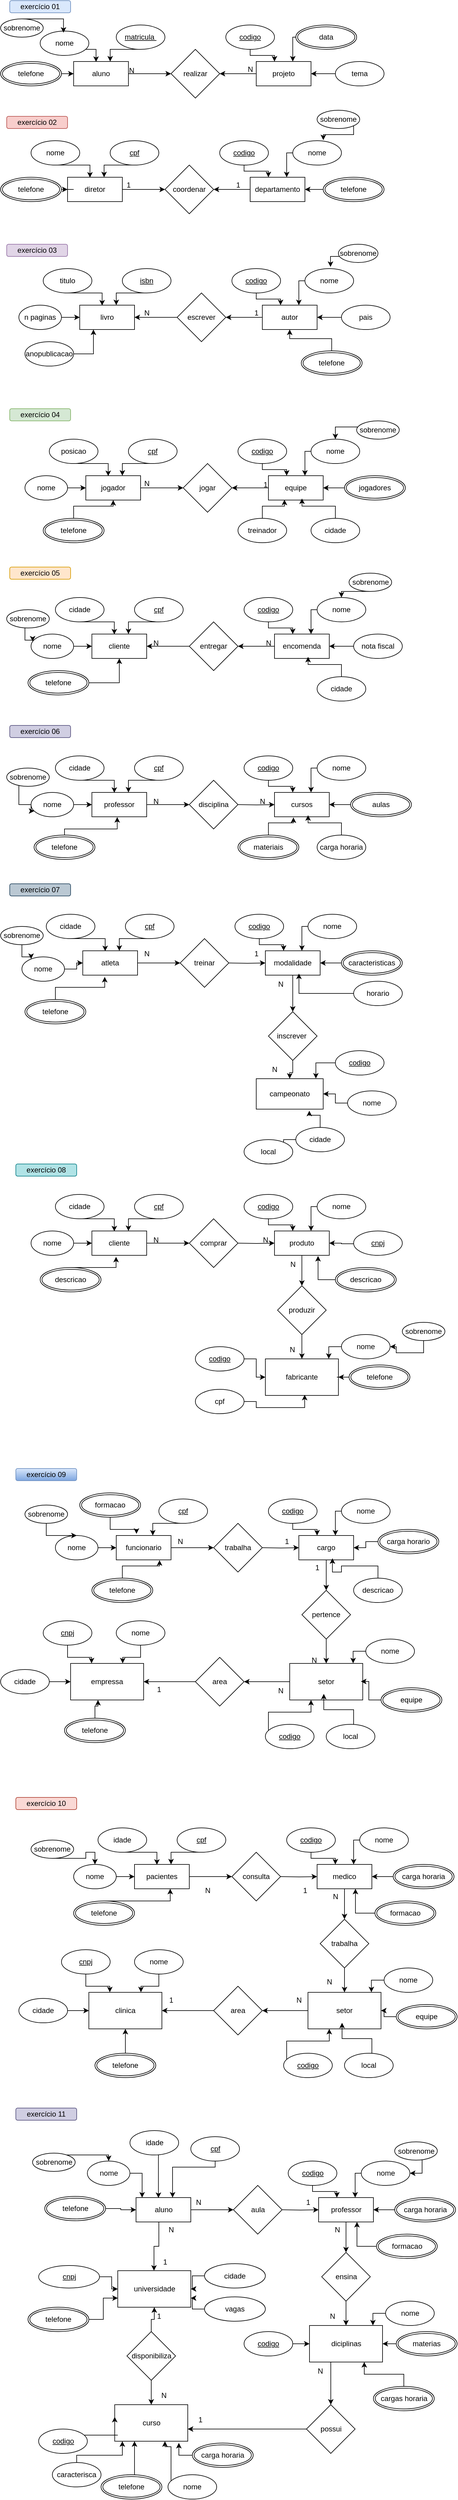 <mxfile version="26.1.1">
  <diagram name="Página-1" id="gPdSMmXneCLrVr5ud0jh">
    <mxGraphModel dx="957" dy="431" grid="1" gridSize="10" guides="1" tooltips="1" connect="1" arrows="1" fold="1" page="1" pageScale="1" pageWidth="827" pageHeight="1169" math="0" shadow="0">
      <root>
        <mxCell id="0" />
        <mxCell id="1" parent="0" />
        <mxCell id="nw_PykZO_F2CiCtaQIWi-323" value="" style="edgeStyle=orthogonalEdgeStyle;rounded=0;orthogonalLoop=1;jettySize=auto;html=1;" parent="1" source="nw_PykZO_F2CiCtaQIWi-1" target="nw_PykZO_F2CiCtaQIWi-15" edge="1">
          <mxGeometry relative="1" as="geometry" />
        </mxCell>
        <mxCell id="nw_PykZO_F2CiCtaQIWi-1" value="aluno" style="rounded=0;whiteSpace=wrap;html=1;" parent="1" vertex="1">
          <mxGeometry x="120" y="110" width="90" height="40" as="geometry" />
        </mxCell>
        <mxCell id="nw_PykZO_F2CiCtaQIWi-2" value="&lt;u&gt;matricula&amp;nbsp;&lt;/u&gt;" style="ellipse;whiteSpace=wrap;html=1;" parent="1" vertex="1">
          <mxGeometry x="190" y="50" width="80" height="40" as="geometry" />
        </mxCell>
        <mxCell id="nw_PykZO_F2CiCtaQIWi-5" value="nome" style="ellipse;whiteSpace=wrap;html=1;" parent="1" vertex="1">
          <mxGeometry x="65" y="60" width="80" height="40" as="geometry" />
        </mxCell>
        <mxCell id="nw_PykZO_F2CiCtaQIWi-6" style="edgeStyle=orthogonalEdgeStyle;rounded=0;orthogonalLoop=1;jettySize=auto;html=1;entryX=0.667;entryY=0;entryDx=0;entryDy=0;entryPerimeter=0;" parent="1" source="nw_PykZO_F2CiCtaQIWi-2" target="nw_PykZO_F2CiCtaQIWi-1" edge="1">
          <mxGeometry relative="1" as="geometry">
            <Array as="points">
              <mxPoint x="180" y="90" />
            </Array>
          </mxGeometry>
        </mxCell>
        <mxCell id="nw_PykZO_F2CiCtaQIWi-7" style="edgeStyle=orthogonalEdgeStyle;rounded=0;orthogonalLoop=1;jettySize=auto;html=1;entryX=0.409;entryY=0.014;entryDx=0;entryDy=0;entryPerimeter=0;" parent="1" source="nw_PykZO_F2CiCtaQIWi-5" target="nw_PykZO_F2CiCtaQIWi-1" edge="1">
          <mxGeometry relative="1" as="geometry">
            <Array as="points">
              <mxPoint x="157" y="90" />
            </Array>
          </mxGeometry>
        </mxCell>
        <mxCell id="nw_PykZO_F2CiCtaQIWi-324" value="" style="edgeStyle=orthogonalEdgeStyle;rounded=0;orthogonalLoop=1;jettySize=auto;html=1;" parent="1" source="nw_PykZO_F2CiCtaQIWi-8" target="nw_PykZO_F2CiCtaQIWi-15" edge="1">
          <mxGeometry relative="1" as="geometry" />
        </mxCell>
        <mxCell id="nw_PykZO_F2CiCtaQIWi-8" value="projeto" style="rounded=0;whiteSpace=wrap;html=1;" parent="1" vertex="1">
          <mxGeometry x="420" y="110" width="90" height="40" as="geometry" />
        </mxCell>
        <mxCell id="nw_PykZO_F2CiCtaQIWi-9" value="&lt;u&gt;codigo&lt;/u&gt;" style="ellipse;whiteSpace=wrap;html=1;" parent="1" vertex="1">
          <mxGeometry x="370" y="50" width="80" height="40" as="geometry" />
        </mxCell>
        <mxCell id="nw_PykZO_F2CiCtaQIWi-13" style="edgeStyle=orthogonalEdgeStyle;rounded=0;orthogonalLoop=1;jettySize=auto;html=1;entryX=0.667;entryY=0;entryDx=0;entryDy=0;entryPerimeter=0;" parent="1" target="nw_PykZO_F2CiCtaQIWi-8" edge="1">
          <mxGeometry relative="1" as="geometry">
            <mxPoint x="480" y="90" as="targetPoint" />
            <Array as="points">
              <mxPoint x="480" y="70" />
            </Array>
            <mxPoint x="490" y="70" as="sourcePoint" />
          </mxGeometry>
        </mxCell>
        <mxCell id="nw_PykZO_F2CiCtaQIWi-14" style="edgeStyle=orthogonalEdgeStyle;rounded=0;orthogonalLoop=1;jettySize=auto;html=1;entryX=1;entryY=0.5;entryDx=0;entryDy=0;" parent="1" source="nw_PykZO_F2CiCtaQIWi-11" target="nw_PykZO_F2CiCtaQIWi-8" edge="1">
          <mxGeometry relative="1" as="geometry" />
        </mxCell>
        <mxCell id="nw_PykZO_F2CiCtaQIWi-11" value="tema" style="ellipse;whiteSpace=wrap;html=1;" parent="1" vertex="1">
          <mxGeometry x="550" y="110" width="80" height="40" as="geometry" />
        </mxCell>
        <mxCell id="nw_PykZO_F2CiCtaQIWi-12" style="edgeStyle=orthogonalEdgeStyle;rounded=0;orthogonalLoop=1;jettySize=auto;html=1;entryX=0.333;entryY=0;entryDx=0;entryDy=0;entryPerimeter=0;" parent="1" source="nw_PykZO_F2CiCtaQIWi-9" target="nw_PykZO_F2CiCtaQIWi-8" edge="1">
          <mxGeometry relative="1" as="geometry">
            <Array as="points">
              <mxPoint x="410" y="100" />
              <mxPoint x="450" y="100" />
            </Array>
          </mxGeometry>
        </mxCell>
        <mxCell id="nw_PykZO_F2CiCtaQIWi-15" value="realizar" style="rhombus;whiteSpace=wrap;html=1;" parent="1" vertex="1">
          <mxGeometry x="280" y="90" width="80" height="80" as="geometry" />
        </mxCell>
        <mxCell id="nw_PykZO_F2CiCtaQIWi-18" value="exercício 01" style="rounded=1;whiteSpace=wrap;html=1;fillColor=#dae8fc;strokeColor=#6c8ebf;" parent="1" vertex="1">
          <mxGeometry x="15" y="10" width="100" height="20" as="geometry" />
        </mxCell>
        <mxCell id="nw_PykZO_F2CiCtaQIWi-19" value="exercício 02" style="rounded=1;whiteSpace=wrap;html=1;fillColor=#f8cecc;strokeColor=#b85450;" parent="1" vertex="1">
          <mxGeometry x="10" y="200" width="100" height="20" as="geometry" />
        </mxCell>
        <mxCell id="nw_PykZO_F2CiCtaQIWi-325" value="" style="edgeStyle=orthogonalEdgeStyle;rounded=0;orthogonalLoop=1;jettySize=auto;html=1;" parent="1" source="nw_PykZO_F2CiCtaQIWi-34" target="nw_PykZO_F2CiCtaQIWi-48" edge="1">
          <mxGeometry relative="1" as="geometry" />
        </mxCell>
        <mxCell id="nw_PykZO_F2CiCtaQIWi-34" value="diretor" style="rounded=0;whiteSpace=wrap;html=1;" parent="1" vertex="1">
          <mxGeometry x="110" y="300" width="90" height="40" as="geometry" />
        </mxCell>
        <mxCell id="nw_PykZO_F2CiCtaQIWi-35" value="&lt;u&gt;cpf&lt;/u&gt;" style="ellipse;whiteSpace=wrap;html=1;" parent="1" vertex="1">
          <mxGeometry x="180" y="240" width="80" height="40" as="geometry" />
        </mxCell>
        <mxCell id="nw_PykZO_F2CiCtaQIWi-36" value="nome" style="ellipse;whiteSpace=wrap;html=1;" parent="1" vertex="1">
          <mxGeometry x="50" y="240" width="80" height="40" as="geometry" />
        </mxCell>
        <mxCell id="nw_PykZO_F2CiCtaQIWi-37" style="edgeStyle=orthogonalEdgeStyle;rounded=0;orthogonalLoop=1;jettySize=auto;html=1;entryX=0.667;entryY=0;entryDx=0;entryDy=0;entryPerimeter=0;" parent="1" source="nw_PykZO_F2CiCtaQIWi-35" target="nw_PykZO_F2CiCtaQIWi-34" edge="1">
          <mxGeometry relative="1" as="geometry">
            <Array as="points">
              <mxPoint x="170" y="280" />
            </Array>
          </mxGeometry>
        </mxCell>
        <mxCell id="nw_PykZO_F2CiCtaQIWi-38" style="edgeStyle=orthogonalEdgeStyle;rounded=0;orthogonalLoop=1;jettySize=auto;html=1;entryX=0.409;entryY=0.014;entryDx=0;entryDy=0;entryPerimeter=0;" parent="1" source="nw_PykZO_F2CiCtaQIWi-36" target="nw_PykZO_F2CiCtaQIWi-34" edge="1">
          <mxGeometry relative="1" as="geometry">
            <Array as="points">
              <mxPoint x="147" y="280" />
            </Array>
          </mxGeometry>
        </mxCell>
        <mxCell id="nw_PykZO_F2CiCtaQIWi-326" value="" style="edgeStyle=orthogonalEdgeStyle;rounded=0;orthogonalLoop=1;jettySize=auto;html=1;" parent="1" source="nw_PykZO_F2CiCtaQIWi-39" target="nw_PykZO_F2CiCtaQIWi-48" edge="1">
          <mxGeometry relative="1" as="geometry" />
        </mxCell>
        <mxCell id="nw_PykZO_F2CiCtaQIWi-39" value="departamento" style="rounded=0;whiteSpace=wrap;html=1;" parent="1" vertex="1">
          <mxGeometry x="410" y="300" width="90" height="40" as="geometry" />
        </mxCell>
        <mxCell id="nw_PykZO_F2CiCtaQIWi-40" value="&lt;u&gt;codigo&lt;/u&gt;" style="ellipse;whiteSpace=wrap;html=1;" parent="1" vertex="1">
          <mxGeometry x="360" y="240" width="80" height="40" as="geometry" />
        </mxCell>
        <mxCell id="nw_PykZO_F2CiCtaQIWi-41" style="edgeStyle=orthogonalEdgeStyle;rounded=0;orthogonalLoop=1;jettySize=auto;html=1;entryX=0.667;entryY=0;entryDx=0;entryDy=0;entryPerimeter=0;" parent="1" source="nw_PykZO_F2CiCtaQIWi-42" target="nw_PykZO_F2CiCtaQIWi-39" edge="1">
          <mxGeometry relative="1" as="geometry">
            <mxPoint x="470" y="280" as="targetPoint" />
            <Array as="points">
              <mxPoint x="470" y="260" />
            </Array>
          </mxGeometry>
        </mxCell>
        <mxCell id="nw_PykZO_F2CiCtaQIWi-42" value="nome" style="ellipse;whiteSpace=wrap;html=1;" parent="1" vertex="1">
          <mxGeometry x="480" y="240" width="80" height="40" as="geometry" />
        </mxCell>
        <mxCell id="nw_PykZO_F2CiCtaQIWi-45" style="edgeStyle=orthogonalEdgeStyle;rounded=0;orthogonalLoop=1;jettySize=auto;html=1;entryX=0.333;entryY=0;entryDx=0;entryDy=0;entryPerimeter=0;" parent="1" source="nw_PykZO_F2CiCtaQIWi-40" target="nw_PykZO_F2CiCtaQIWi-39" edge="1">
          <mxGeometry relative="1" as="geometry">
            <Array as="points">
              <mxPoint x="400" y="290" />
              <mxPoint x="440" y="290" />
            </Array>
          </mxGeometry>
        </mxCell>
        <mxCell id="nw_PykZO_F2CiCtaQIWi-48" value="coordenar" style="rhombus;whiteSpace=wrap;html=1;" parent="1" vertex="1">
          <mxGeometry x="270" y="280" width="80" height="80" as="geometry" />
        </mxCell>
        <mxCell id="nw_PykZO_F2CiCtaQIWi-51" value="exercício 03" style="rounded=1;whiteSpace=wrap;html=1;fillColor=#e1d5e7;strokeColor=#9673a6;" parent="1" vertex="1">
          <mxGeometry x="10" y="410" width="100" height="20" as="geometry" />
        </mxCell>
        <mxCell id="nw_PykZO_F2CiCtaQIWi-52" value="livro" style="rounded=0;whiteSpace=wrap;html=1;" parent="1" vertex="1">
          <mxGeometry x="130" y="510" width="90" height="40" as="geometry" />
        </mxCell>
        <mxCell id="nw_PykZO_F2CiCtaQIWi-53" value="&lt;u&gt;isbn&lt;/u&gt;" style="ellipse;whiteSpace=wrap;html=1;" parent="1" vertex="1">
          <mxGeometry x="200" y="450" width="80" height="40" as="geometry" />
        </mxCell>
        <mxCell id="nw_PykZO_F2CiCtaQIWi-54" value="titulo" style="ellipse;whiteSpace=wrap;html=1;" parent="1" vertex="1">
          <mxGeometry x="70" y="450" width="80" height="40" as="geometry" />
        </mxCell>
        <mxCell id="nw_PykZO_F2CiCtaQIWi-55" style="edgeStyle=orthogonalEdgeStyle;rounded=0;orthogonalLoop=1;jettySize=auto;html=1;entryX=0.667;entryY=0;entryDx=0;entryDy=0;entryPerimeter=0;" parent="1" source="nw_PykZO_F2CiCtaQIWi-53" target="nw_PykZO_F2CiCtaQIWi-52" edge="1">
          <mxGeometry relative="1" as="geometry">
            <Array as="points">
              <mxPoint x="190" y="490" />
            </Array>
          </mxGeometry>
        </mxCell>
        <mxCell id="nw_PykZO_F2CiCtaQIWi-56" style="edgeStyle=orthogonalEdgeStyle;rounded=0;orthogonalLoop=1;jettySize=auto;html=1;entryX=0.409;entryY=0.014;entryDx=0;entryDy=0;entryPerimeter=0;" parent="1" source="nw_PykZO_F2CiCtaQIWi-54" target="nw_PykZO_F2CiCtaQIWi-52" edge="1">
          <mxGeometry relative="1" as="geometry">
            <Array as="points">
              <mxPoint x="167" y="490" />
            </Array>
          </mxGeometry>
        </mxCell>
        <mxCell id="nw_PykZO_F2CiCtaQIWi-328" value="" style="edgeStyle=orthogonalEdgeStyle;rounded=0;orthogonalLoop=1;jettySize=auto;html=1;" parent="1" source="nw_PykZO_F2CiCtaQIWi-57" target="nw_PykZO_F2CiCtaQIWi-66" edge="1">
          <mxGeometry relative="1" as="geometry" />
        </mxCell>
        <mxCell id="nw_PykZO_F2CiCtaQIWi-57" value="autor" style="rounded=0;whiteSpace=wrap;html=1;" parent="1" vertex="1">
          <mxGeometry x="430" y="510" width="90" height="40" as="geometry" />
        </mxCell>
        <mxCell id="nw_PykZO_F2CiCtaQIWi-58" value="&lt;u&gt;codigo&lt;/u&gt;" style="ellipse;whiteSpace=wrap;html=1;" parent="1" vertex="1">
          <mxGeometry x="380" y="450" width="80" height="40" as="geometry" />
        </mxCell>
        <mxCell id="nw_PykZO_F2CiCtaQIWi-59" style="edgeStyle=orthogonalEdgeStyle;rounded=0;orthogonalLoop=1;jettySize=auto;html=1;entryX=0.667;entryY=0;entryDx=0;entryDy=0;entryPerimeter=0;" parent="1" source="nw_PykZO_F2CiCtaQIWi-60" target="nw_PykZO_F2CiCtaQIWi-57" edge="1">
          <mxGeometry relative="1" as="geometry">
            <mxPoint x="490" y="490" as="targetPoint" />
            <Array as="points">
              <mxPoint x="490" y="470" />
            </Array>
          </mxGeometry>
        </mxCell>
        <mxCell id="nw_PykZO_F2CiCtaQIWi-60" value="nome" style="ellipse;whiteSpace=wrap;html=1;" parent="1" vertex="1">
          <mxGeometry x="500" y="450" width="80" height="40" as="geometry" />
        </mxCell>
        <mxCell id="nw_PykZO_F2CiCtaQIWi-61" style="edgeStyle=orthogonalEdgeStyle;rounded=0;orthogonalLoop=1;jettySize=auto;html=1;entryX=1;entryY=0.5;entryDx=0;entryDy=0;" parent="1" source="nw_PykZO_F2CiCtaQIWi-62" target="nw_PykZO_F2CiCtaQIWi-57" edge="1">
          <mxGeometry relative="1" as="geometry" />
        </mxCell>
        <mxCell id="nw_PykZO_F2CiCtaQIWi-62" value="pais" style="ellipse;whiteSpace=wrap;html=1;" parent="1" vertex="1">
          <mxGeometry x="560" y="510" width="80" height="40" as="geometry" />
        </mxCell>
        <mxCell id="nw_PykZO_F2CiCtaQIWi-63" style="edgeStyle=orthogonalEdgeStyle;rounded=0;orthogonalLoop=1;jettySize=auto;html=1;entryX=0.333;entryY=0;entryDx=0;entryDy=0;entryPerimeter=0;" parent="1" source="nw_PykZO_F2CiCtaQIWi-58" target="nw_PykZO_F2CiCtaQIWi-57" edge="1">
          <mxGeometry relative="1" as="geometry">
            <Array as="points">
              <mxPoint x="420" y="500" />
              <mxPoint x="460" y="500" />
            </Array>
          </mxGeometry>
        </mxCell>
        <mxCell id="nw_PykZO_F2CiCtaQIWi-330" value="" style="edgeStyle=orthogonalEdgeStyle;rounded=0;orthogonalLoop=1;jettySize=auto;html=1;" parent="1" source="nw_PykZO_F2CiCtaQIWi-66" target="nw_PykZO_F2CiCtaQIWi-52" edge="1">
          <mxGeometry relative="1" as="geometry" />
        </mxCell>
        <mxCell id="nw_PykZO_F2CiCtaQIWi-66" value="escrever" style="rhombus;whiteSpace=wrap;html=1;" parent="1" vertex="1">
          <mxGeometry x="290" y="490" width="80" height="80" as="geometry" />
        </mxCell>
        <mxCell id="nw_PykZO_F2CiCtaQIWi-67" value="" style="edgeStyle=orthogonalEdgeStyle;rounded=0;orthogonalLoop=1;jettySize=auto;html=1;" parent="1" source="nw_PykZO_F2CiCtaQIWi-68" target="nw_PykZO_F2CiCtaQIWi-52" edge="1">
          <mxGeometry relative="1" as="geometry" />
        </mxCell>
        <mxCell id="nw_PykZO_F2CiCtaQIWi-68" value="n paginas" style="ellipse;whiteSpace=wrap;html=1;" parent="1" vertex="1">
          <mxGeometry x="30" y="510" width="70" height="40" as="geometry" />
        </mxCell>
        <mxCell id="nw_PykZO_F2CiCtaQIWi-70" style="edgeStyle=orthogonalEdgeStyle;rounded=0;orthogonalLoop=1;jettySize=auto;html=1;entryX=0.25;entryY=1;entryDx=0;entryDy=0;" parent="1" source="nw_PykZO_F2CiCtaQIWi-69" target="nw_PykZO_F2CiCtaQIWi-52" edge="1">
          <mxGeometry relative="1" as="geometry" />
        </mxCell>
        <mxCell id="nw_PykZO_F2CiCtaQIWi-69" value="anopublicacao" style="ellipse;whiteSpace=wrap;html=1;" parent="1" vertex="1">
          <mxGeometry x="40" y="570" width="80" height="40" as="geometry" />
        </mxCell>
        <mxCell id="nw_PykZO_F2CiCtaQIWi-71" value="exercício 04" style="rounded=1;whiteSpace=wrap;html=1;fillColor=#d5e8d4;strokeColor=#82b366;" parent="1" vertex="1">
          <mxGeometry x="15" y="680" width="100" height="20" as="geometry" />
        </mxCell>
        <mxCell id="nw_PykZO_F2CiCtaQIWi-321" value="" style="edgeStyle=orthogonalEdgeStyle;rounded=0;orthogonalLoop=1;jettySize=auto;html=1;" parent="1" source="nw_PykZO_F2CiCtaQIWi-72" target="nw_PykZO_F2CiCtaQIWi-86" edge="1">
          <mxGeometry relative="1" as="geometry" />
        </mxCell>
        <mxCell id="nw_PykZO_F2CiCtaQIWi-72" value="jogador" style="rounded=0;whiteSpace=wrap;html=1;" parent="1" vertex="1">
          <mxGeometry x="140" y="790" width="90" height="40" as="geometry" />
        </mxCell>
        <mxCell id="nw_PykZO_F2CiCtaQIWi-73" value="&lt;u&gt;cpf&lt;/u&gt;" style="ellipse;whiteSpace=wrap;html=1;" parent="1" vertex="1">
          <mxGeometry x="210" y="730" width="80" height="40" as="geometry" />
        </mxCell>
        <mxCell id="nw_PykZO_F2CiCtaQIWi-74" value="posicao" style="ellipse;whiteSpace=wrap;html=1;" parent="1" vertex="1">
          <mxGeometry x="80" y="730" width="80" height="40" as="geometry" />
        </mxCell>
        <mxCell id="nw_PykZO_F2CiCtaQIWi-75" style="edgeStyle=orthogonalEdgeStyle;rounded=0;orthogonalLoop=1;jettySize=auto;html=1;entryX=0.667;entryY=0;entryDx=0;entryDy=0;entryPerimeter=0;" parent="1" source="nw_PykZO_F2CiCtaQIWi-73" target="nw_PykZO_F2CiCtaQIWi-72" edge="1">
          <mxGeometry relative="1" as="geometry">
            <Array as="points">
              <mxPoint x="200" y="770" />
            </Array>
          </mxGeometry>
        </mxCell>
        <mxCell id="nw_PykZO_F2CiCtaQIWi-76" style="edgeStyle=orthogonalEdgeStyle;rounded=0;orthogonalLoop=1;jettySize=auto;html=1;entryX=0.409;entryY=0.014;entryDx=0;entryDy=0;entryPerimeter=0;" parent="1" source="nw_PykZO_F2CiCtaQIWi-74" target="nw_PykZO_F2CiCtaQIWi-72" edge="1">
          <mxGeometry relative="1" as="geometry">
            <Array as="points">
              <mxPoint x="177" y="770" />
            </Array>
          </mxGeometry>
        </mxCell>
        <mxCell id="nw_PykZO_F2CiCtaQIWi-322" value="" style="edgeStyle=orthogonalEdgeStyle;rounded=0;orthogonalLoop=1;jettySize=auto;html=1;" parent="1" source="nw_PykZO_F2CiCtaQIWi-77" target="nw_PykZO_F2CiCtaQIWi-86" edge="1">
          <mxGeometry relative="1" as="geometry" />
        </mxCell>
        <mxCell id="nw_PykZO_F2CiCtaQIWi-77" value="equipe" style="rounded=0;whiteSpace=wrap;html=1;" parent="1" vertex="1">
          <mxGeometry x="440" y="790" width="90" height="40" as="geometry" />
        </mxCell>
        <mxCell id="nw_PykZO_F2CiCtaQIWi-78" value="&lt;u&gt;codigo&lt;/u&gt;" style="ellipse;whiteSpace=wrap;html=1;" parent="1" vertex="1">
          <mxGeometry x="390" y="730" width="80" height="40" as="geometry" />
        </mxCell>
        <mxCell id="nw_PykZO_F2CiCtaQIWi-79" style="edgeStyle=orthogonalEdgeStyle;rounded=0;orthogonalLoop=1;jettySize=auto;html=1;entryX=0.667;entryY=0;entryDx=0;entryDy=0;entryPerimeter=0;" parent="1" source="nw_PykZO_F2CiCtaQIWi-80" target="nw_PykZO_F2CiCtaQIWi-77" edge="1">
          <mxGeometry relative="1" as="geometry">
            <mxPoint x="500" y="770" as="targetPoint" />
            <Array as="points">
              <mxPoint x="500" y="750" />
            </Array>
          </mxGeometry>
        </mxCell>
        <mxCell id="nw_PykZO_F2CiCtaQIWi-80" value="nome" style="ellipse;whiteSpace=wrap;html=1;" parent="1" vertex="1">
          <mxGeometry x="510" y="730" width="80" height="40" as="geometry" />
        </mxCell>
        <mxCell id="nw_PykZO_F2CiCtaQIWi-83" style="edgeStyle=orthogonalEdgeStyle;rounded=0;orthogonalLoop=1;jettySize=auto;html=1;entryX=0.333;entryY=0;entryDx=0;entryDy=0;entryPerimeter=0;" parent="1" source="nw_PykZO_F2CiCtaQIWi-78" target="nw_PykZO_F2CiCtaQIWi-77" edge="1">
          <mxGeometry relative="1" as="geometry">
            <Array as="points">
              <mxPoint x="430" y="780" />
              <mxPoint x="470" y="780" />
            </Array>
          </mxGeometry>
        </mxCell>
        <mxCell id="nw_PykZO_F2CiCtaQIWi-86" value="jogar" style="rhombus;whiteSpace=wrap;html=1;" parent="1" vertex="1">
          <mxGeometry x="300" y="770" width="80" height="80" as="geometry" />
        </mxCell>
        <mxCell id="nw_PykZO_F2CiCtaQIWi-87" value="" style="edgeStyle=orthogonalEdgeStyle;rounded=0;orthogonalLoop=1;jettySize=auto;html=1;" parent="1" source="nw_PykZO_F2CiCtaQIWi-88" target="nw_PykZO_F2CiCtaQIWi-72" edge="1">
          <mxGeometry relative="1" as="geometry" />
        </mxCell>
        <mxCell id="nw_PykZO_F2CiCtaQIWi-88" value="nome" style="ellipse;whiteSpace=wrap;html=1;" parent="1" vertex="1">
          <mxGeometry x="40" y="790" width="70" height="40" as="geometry" />
        </mxCell>
        <mxCell id="nw_PykZO_F2CiCtaQIWi-92" value="cidade" style="ellipse;whiteSpace=wrap;html=1;" parent="1" vertex="1">
          <mxGeometry x="510" y="860" width="80" height="40" as="geometry" />
        </mxCell>
        <mxCell id="nw_PykZO_F2CiCtaQIWi-93" style="edgeStyle=orthogonalEdgeStyle;rounded=0;orthogonalLoop=1;jettySize=auto;html=1;entryX=0.613;entryY=0.935;entryDx=0;entryDy=0;entryPerimeter=0;" parent="1" source="nw_PykZO_F2CiCtaQIWi-92" target="nw_PykZO_F2CiCtaQIWi-77" edge="1">
          <mxGeometry relative="1" as="geometry" />
        </mxCell>
        <mxCell id="nw_PykZO_F2CiCtaQIWi-94" value="exercício 05" style="rounded=1;whiteSpace=wrap;html=1;fillColor=#ffe6cc;strokeColor=#d79b00;" parent="1" vertex="1">
          <mxGeometry x="15" y="940" width="100" height="20" as="geometry" />
        </mxCell>
        <mxCell id="nw_PykZO_F2CiCtaQIWi-95" value="cliente" style="rounded=0;whiteSpace=wrap;html=1;" parent="1" vertex="1">
          <mxGeometry x="150" y="1050" width="90" height="40" as="geometry" />
        </mxCell>
        <mxCell id="nw_PykZO_F2CiCtaQIWi-96" value="&lt;u&gt;cpf&lt;/u&gt;" style="ellipse;whiteSpace=wrap;html=1;" parent="1" vertex="1">
          <mxGeometry x="220" y="990" width="80" height="40" as="geometry" />
        </mxCell>
        <mxCell id="nw_PykZO_F2CiCtaQIWi-97" value="cidade" style="ellipse;whiteSpace=wrap;html=1;" parent="1" vertex="1">
          <mxGeometry x="90" y="990" width="80" height="40" as="geometry" />
        </mxCell>
        <mxCell id="nw_PykZO_F2CiCtaQIWi-98" style="edgeStyle=orthogonalEdgeStyle;rounded=0;orthogonalLoop=1;jettySize=auto;html=1;entryX=0.667;entryY=0;entryDx=0;entryDy=0;entryPerimeter=0;" parent="1" source="nw_PykZO_F2CiCtaQIWi-96" target="nw_PykZO_F2CiCtaQIWi-95" edge="1">
          <mxGeometry relative="1" as="geometry">
            <Array as="points">
              <mxPoint x="210" y="1030" />
            </Array>
          </mxGeometry>
        </mxCell>
        <mxCell id="nw_PykZO_F2CiCtaQIWi-99" style="edgeStyle=orthogonalEdgeStyle;rounded=0;orthogonalLoop=1;jettySize=auto;html=1;entryX=0.409;entryY=0.014;entryDx=0;entryDy=0;entryPerimeter=0;" parent="1" source="nw_PykZO_F2CiCtaQIWi-97" target="nw_PykZO_F2CiCtaQIWi-95" edge="1">
          <mxGeometry relative="1" as="geometry">
            <Array as="points">
              <mxPoint x="187" y="1030" />
            </Array>
          </mxGeometry>
        </mxCell>
        <mxCell id="nw_PykZO_F2CiCtaQIWi-332" value="" style="edgeStyle=orthogonalEdgeStyle;rounded=0;orthogonalLoop=1;jettySize=auto;html=1;" parent="1" source="nw_PykZO_F2CiCtaQIWi-100" target="nw_PykZO_F2CiCtaQIWi-109" edge="1">
          <mxGeometry relative="1" as="geometry" />
        </mxCell>
        <mxCell id="nw_PykZO_F2CiCtaQIWi-100" value="encomenda" style="rounded=0;whiteSpace=wrap;html=1;" parent="1" vertex="1">
          <mxGeometry x="450" y="1050" width="90" height="40" as="geometry" />
        </mxCell>
        <mxCell id="nw_PykZO_F2CiCtaQIWi-101" value="&lt;u&gt;codigo&lt;/u&gt;" style="ellipse;whiteSpace=wrap;html=1;" parent="1" vertex="1">
          <mxGeometry x="400" y="990" width="80" height="40" as="geometry" />
        </mxCell>
        <mxCell id="nw_PykZO_F2CiCtaQIWi-102" style="edgeStyle=orthogonalEdgeStyle;rounded=0;orthogonalLoop=1;jettySize=auto;html=1;entryX=0.667;entryY=0;entryDx=0;entryDy=0;entryPerimeter=0;" parent="1" source="nw_PykZO_F2CiCtaQIWi-103" target="nw_PykZO_F2CiCtaQIWi-100" edge="1">
          <mxGeometry relative="1" as="geometry">
            <mxPoint x="510" y="1030" as="targetPoint" />
            <Array as="points">
              <mxPoint x="510" y="1010" />
            </Array>
          </mxGeometry>
        </mxCell>
        <mxCell id="nw_PykZO_F2CiCtaQIWi-103" value="nome" style="ellipse;whiteSpace=wrap;html=1;" parent="1" vertex="1">
          <mxGeometry x="520" y="990" width="80" height="40" as="geometry" />
        </mxCell>
        <mxCell id="nw_PykZO_F2CiCtaQIWi-104" style="edgeStyle=orthogonalEdgeStyle;rounded=0;orthogonalLoop=1;jettySize=auto;html=1;entryX=1;entryY=0.5;entryDx=0;entryDy=0;" parent="1" source="nw_PykZO_F2CiCtaQIWi-105" target="nw_PykZO_F2CiCtaQIWi-100" edge="1">
          <mxGeometry relative="1" as="geometry" />
        </mxCell>
        <mxCell id="nw_PykZO_F2CiCtaQIWi-105" value="nota fiscal" style="ellipse;whiteSpace=wrap;html=1;" parent="1" vertex="1">
          <mxGeometry x="580" y="1050" width="80" height="40" as="geometry" />
        </mxCell>
        <mxCell id="nw_PykZO_F2CiCtaQIWi-106" style="edgeStyle=orthogonalEdgeStyle;rounded=0;orthogonalLoop=1;jettySize=auto;html=1;entryX=0.333;entryY=0;entryDx=0;entryDy=0;entryPerimeter=0;" parent="1" source="nw_PykZO_F2CiCtaQIWi-101" target="nw_PykZO_F2CiCtaQIWi-100" edge="1">
          <mxGeometry relative="1" as="geometry">
            <Array as="points">
              <mxPoint x="440" y="1040" />
              <mxPoint x="480" y="1040" />
            </Array>
          </mxGeometry>
        </mxCell>
        <mxCell id="nw_PykZO_F2CiCtaQIWi-333" value="" style="edgeStyle=orthogonalEdgeStyle;rounded=0;orthogonalLoop=1;jettySize=auto;html=1;" parent="1" source="nw_PykZO_F2CiCtaQIWi-109" target="nw_PykZO_F2CiCtaQIWi-95" edge="1">
          <mxGeometry relative="1" as="geometry" />
        </mxCell>
        <mxCell id="nw_PykZO_F2CiCtaQIWi-109" value="entregar" style="rhombus;whiteSpace=wrap;html=1;" parent="1" vertex="1">
          <mxGeometry x="310" y="1030" width="80" height="80" as="geometry" />
        </mxCell>
        <mxCell id="nw_PykZO_F2CiCtaQIWi-110" value="" style="edgeStyle=orthogonalEdgeStyle;rounded=0;orthogonalLoop=1;jettySize=auto;html=1;" parent="1" source="nw_PykZO_F2CiCtaQIWi-111" target="nw_PykZO_F2CiCtaQIWi-95" edge="1">
          <mxGeometry relative="1" as="geometry" />
        </mxCell>
        <mxCell id="nw_PykZO_F2CiCtaQIWi-111" value="nome" style="ellipse;whiteSpace=wrap;html=1;" parent="1" vertex="1">
          <mxGeometry x="50" y="1050" width="70" height="40" as="geometry" />
        </mxCell>
        <mxCell id="nw_PykZO_F2CiCtaQIWi-114" value="cidade" style="ellipse;whiteSpace=wrap;html=1;" parent="1" vertex="1">
          <mxGeometry x="520" y="1120" width="80" height="40" as="geometry" />
        </mxCell>
        <mxCell id="nw_PykZO_F2CiCtaQIWi-115" style="edgeStyle=orthogonalEdgeStyle;rounded=0;orthogonalLoop=1;jettySize=auto;html=1;entryX=0.613;entryY=0.935;entryDx=0;entryDy=0;entryPerimeter=0;" parent="1" source="nw_PykZO_F2CiCtaQIWi-114" target="nw_PykZO_F2CiCtaQIWi-100" edge="1">
          <mxGeometry relative="1" as="geometry" />
        </mxCell>
        <mxCell id="nw_PykZO_F2CiCtaQIWi-117" value="treinador" style="ellipse;whiteSpace=wrap;html=1;" parent="1" vertex="1">
          <mxGeometry x="390" y="860" width="80" height="40" as="geometry" />
        </mxCell>
        <mxCell id="nw_PykZO_F2CiCtaQIWi-118" style="edgeStyle=orthogonalEdgeStyle;rounded=0;orthogonalLoop=1;jettySize=auto;html=1;entryX=0.293;entryY=0.985;entryDx=0;entryDy=0;entryPerimeter=0;" parent="1" source="nw_PykZO_F2CiCtaQIWi-117" target="nw_PykZO_F2CiCtaQIWi-77" edge="1">
          <mxGeometry relative="1" as="geometry" />
        </mxCell>
        <mxCell id="nw_PykZO_F2CiCtaQIWi-119" value="exercício 06" style="rounded=1;whiteSpace=wrap;html=1;fillColor=#d0cee2;strokeColor=#56517e;" parent="1" vertex="1">
          <mxGeometry x="15" y="1200" width="100" height="20" as="geometry" />
        </mxCell>
        <mxCell id="nw_PykZO_F2CiCtaQIWi-319" value="" style="edgeStyle=orthogonalEdgeStyle;rounded=0;orthogonalLoop=1;jettySize=auto;html=1;" parent="1" source="nw_PykZO_F2CiCtaQIWi-120" target="nw_PykZO_F2CiCtaQIWi-133" edge="1">
          <mxGeometry relative="1" as="geometry" />
        </mxCell>
        <mxCell id="nw_PykZO_F2CiCtaQIWi-120" value="professor" style="rounded=0;whiteSpace=wrap;html=1;" parent="1" vertex="1">
          <mxGeometry x="150" y="1310" width="90" height="40" as="geometry" />
        </mxCell>
        <mxCell id="nw_PykZO_F2CiCtaQIWi-121" value="&lt;u&gt;cpf&lt;/u&gt;" style="ellipse;whiteSpace=wrap;html=1;" parent="1" vertex="1">
          <mxGeometry x="220" y="1250" width="80" height="40" as="geometry" />
        </mxCell>
        <mxCell id="nw_PykZO_F2CiCtaQIWi-122" value="cidade" style="ellipse;whiteSpace=wrap;html=1;" parent="1" vertex="1">
          <mxGeometry x="90" y="1250" width="80" height="40" as="geometry" />
        </mxCell>
        <mxCell id="nw_PykZO_F2CiCtaQIWi-123" style="edgeStyle=orthogonalEdgeStyle;rounded=0;orthogonalLoop=1;jettySize=auto;html=1;entryX=0.667;entryY=0;entryDx=0;entryDy=0;entryPerimeter=0;" parent="1" source="nw_PykZO_F2CiCtaQIWi-121" target="nw_PykZO_F2CiCtaQIWi-120" edge="1">
          <mxGeometry relative="1" as="geometry">
            <Array as="points">
              <mxPoint x="210" y="1290" />
            </Array>
          </mxGeometry>
        </mxCell>
        <mxCell id="nw_PykZO_F2CiCtaQIWi-124" style="edgeStyle=orthogonalEdgeStyle;rounded=0;orthogonalLoop=1;jettySize=auto;html=1;entryX=0.409;entryY=0.014;entryDx=0;entryDy=0;entryPerimeter=0;" parent="1" source="nw_PykZO_F2CiCtaQIWi-122" target="nw_PykZO_F2CiCtaQIWi-120" edge="1">
          <mxGeometry relative="1" as="geometry">
            <Array as="points">
              <mxPoint x="187" y="1290" />
            </Array>
          </mxGeometry>
        </mxCell>
        <mxCell id="nw_PykZO_F2CiCtaQIWi-125" value="cursos" style="rounded=0;whiteSpace=wrap;html=1;" parent="1" vertex="1">
          <mxGeometry x="450" y="1310" width="90" height="40" as="geometry" />
        </mxCell>
        <mxCell id="nw_PykZO_F2CiCtaQIWi-126" value="&lt;u&gt;codigo&lt;/u&gt;" style="ellipse;whiteSpace=wrap;html=1;" parent="1" vertex="1">
          <mxGeometry x="400" y="1250" width="80" height="40" as="geometry" />
        </mxCell>
        <mxCell id="nw_PykZO_F2CiCtaQIWi-127" style="edgeStyle=orthogonalEdgeStyle;rounded=0;orthogonalLoop=1;jettySize=auto;html=1;entryX=0.667;entryY=0;entryDx=0;entryDy=0;entryPerimeter=0;" parent="1" source="nw_PykZO_F2CiCtaQIWi-128" target="nw_PykZO_F2CiCtaQIWi-125" edge="1">
          <mxGeometry relative="1" as="geometry">
            <mxPoint x="510" y="1290" as="targetPoint" />
            <Array as="points">
              <mxPoint x="510" y="1270" />
            </Array>
          </mxGeometry>
        </mxCell>
        <mxCell id="nw_PykZO_F2CiCtaQIWi-128" value="nome" style="ellipse;whiteSpace=wrap;html=1;" parent="1" vertex="1">
          <mxGeometry x="520" y="1250" width="80" height="40" as="geometry" />
        </mxCell>
        <mxCell id="nw_PykZO_F2CiCtaQIWi-130" style="edgeStyle=orthogonalEdgeStyle;rounded=0;orthogonalLoop=1;jettySize=auto;html=1;entryX=0.333;entryY=0;entryDx=0;entryDy=0;entryPerimeter=0;" parent="1" source="nw_PykZO_F2CiCtaQIWi-126" target="nw_PykZO_F2CiCtaQIWi-125" edge="1">
          <mxGeometry relative="1" as="geometry">
            <Array as="points">
              <mxPoint x="440" y="1300" />
              <mxPoint x="480" y="1300" />
            </Array>
          </mxGeometry>
        </mxCell>
        <mxCell id="nw_PykZO_F2CiCtaQIWi-131" value="" style="edgeStyle=orthogonalEdgeStyle;rounded=0;orthogonalLoop=1;jettySize=auto;html=1;" parent="1" target="nw_PykZO_F2CiCtaQIWi-125" edge="1">
          <mxGeometry relative="1" as="geometry">
            <mxPoint x="390" y="1330" as="sourcePoint" />
          </mxGeometry>
        </mxCell>
        <mxCell id="nw_PykZO_F2CiCtaQIWi-133" value="disciplina" style="rhombus;whiteSpace=wrap;html=1;" parent="1" vertex="1">
          <mxGeometry x="310" y="1290" width="80" height="80" as="geometry" />
        </mxCell>
        <mxCell id="nw_PykZO_F2CiCtaQIWi-134" value="" style="edgeStyle=orthogonalEdgeStyle;rounded=0;orthogonalLoop=1;jettySize=auto;html=1;" parent="1" source="nw_PykZO_F2CiCtaQIWi-135" target="nw_PykZO_F2CiCtaQIWi-120" edge="1">
          <mxGeometry relative="1" as="geometry" />
        </mxCell>
        <mxCell id="nw_PykZO_F2CiCtaQIWi-135" value="nome" style="ellipse;whiteSpace=wrap;html=1;" parent="1" vertex="1">
          <mxGeometry x="50" y="1310" width="70" height="40" as="geometry" />
        </mxCell>
        <mxCell id="nw_PykZO_F2CiCtaQIWi-138" value="carga horaria" style="ellipse;whiteSpace=wrap;html=1;" parent="1" vertex="1">
          <mxGeometry x="520" y="1380" width="80" height="40" as="geometry" />
        </mxCell>
        <mxCell id="nw_PykZO_F2CiCtaQIWi-139" style="edgeStyle=orthogonalEdgeStyle;rounded=0;orthogonalLoop=1;jettySize=auto;html=1;entryX=0.613;entryY=0.935;entryDx=0;entryDy=0;entryPerimeter=0;" parent="1" source="nw_PykZO_F2CiCtaQIWi-138" target="nw_PykZO_F2CiCtaQIWi-125" edge="1">
          <mxGeometry relative="1" as="geometry" />
        </mxCell>
        <mxCell id="nw_PykZO_F2CiCtaQIWi-143" value="exercício 07" style="rounded=1;whiteSpace=wrap;html=1;fillColor=#bac8d3;strokeColor=#23445d;" parent="1" vertex="1">
          <mxGeometry x="15" y="1460" width="100" height="20" as="geometry" />
        </mxCell>
        <mxCell id="nw_PykZO_F2CiCtaQIWi-318" value="" style="edgeStyle=orthogonalEdgeStyle;rounded=0;orthogonalLoop=1;jettySize=auto;html=1;" parent="1" source="nw_PykZO_F2CiCtaQIWi-144" target="nw_PykZO_F2CiCtaQIWi-157" edge="1">
          <mxGeometry relative="1" as="geometry" />
        </mxCell>
        <mxCell id="nw_PykZO_F2CiCtaQIWi-144" value="atleta" style="rounded=0;whiteSpace=wrap;html=1;" parent="1" vertex="1">
          <mxGeometry x="135" y="1570" width="90" height="40" as="geometry" />
        </mxCell>
        <mxCell id="nw_PykZO_F2CiCtaQIWi-145" value="&lt;u&gt;cpf&lt;/u&gt;" style="ellipse;whiteSpace=wrap;html=1;" parent="1" vertex="1">
          <mxGeometry x="205" y="1510" width="80" height="40" as="geometry" />
        </mxCell>
        <mxCell id="nw_PykZO_F2CiCtaQIWi-146" value="cidade" style="ellipse;whiteSpace=wrap;html=1;" parent="1" vertex="1">
          <mxGeometry x="75" y="1510" width="80" height="40" as="geometry" />
        </mxCell>
        <mxCell id="nw_PykZO_F2CiCtaQIWi-147" style="edgeStyle=orthogonalEdgeStyle;rounded=0;orthogonalLoop=1;jettySize=auto;html=1;entryX=0.667;entryY=0;entryDx=0;entryDy=0;entryPerimeter=0;" parent="1" source="nw_PykZO_F2CiCtaQIWi-145" target="nw_PykZO_F2CiCtaQIWi-144" edge="1">
          <mxGeometry relative="1" as="geometry">
            <Array as="points">
              <mxPoint x="195" y="1550" />
            </Array>
          </mxGeometry>
        </mxCell>
        <mxCell id="nw_PykZO_F2CiCtaQIWi-148" style="edgeStyle=orthogonalEdgeStyle;rounded=0;orthogonalLoop=1;jettySize=auto;html=1;entryX=0.409;entryY=0.014;entryDx=0;entryDy=0;entryPerimeter=0;" parent="1" source="nw_PykZO_F2CiCtaQIWi-146" target="nw_PykZO_F2CiCtaQIWi-144" edge="1">
          <mxGeometry relative="1" as="geometry">
            <Array as="points">
              <mxPoint x="172" y="1550" />
            </Array>
          </mxGeometry>
        </mxCell>
        <mxCell id="nw_PykZO_F2CiCtaQIWi-191" style="edgeStyle=orthogonalEdgeStyle;rounded=0;orthogonalLoop=1;jettySize=auto;html=1;" parent="1" source="nw_PykZO_F2CiCtaQIWi-149" target="nw_PykZO_F2CiCtaQIWi-192" edge="1">
          <mxGeometry relative="1" as="geometry">
            <mxPoint x="480" y="1710" as="targetPoint" />
          </mxGeometry>
        </mxCell>
        <mxCell id="nw_PykZO_F2CiCtaQIWi-149" value="modalidade" style="rounded=0;whiteSpace=wrap;html=1;" parent="1" vertex="1">
          <mxGeometry x="435" y="1570" width="90" height="40" as="geometry" />
        </mxCell>
        <mxCell id="nw_PykZO_F2CiCtaQIWi-150" value="&lt;u&gt;codigo&lt;/u&gt;" style="ellipse;whiteSpace=wrap;html=1;" parent="1" vertex="1">
          <mxGeometry x="385" y="1510" width="80" height="40" as="geometry" />
        </mxCell>
        <mxCell id="nw_PykZO_F2CiCtaQIWi-151" style="edgeStyle=orthogonalEdgeStyle;rounded=0;orthogonalLoop=1;jettySize=auto;html=1;entryX=0.667;entryY=0;entryDx=0;entryDy=0;entryPerimeter=0;" parent="1" source="nw_PykZO_F2CiCtaQIWi-152" target="nw_PykZO_F2CiCtaQIWi-149" edge="1">
          <mxGeometry relative="1" as="geometry">
            <mxPoint x="495" y="1550" as="targetPoint" />
            <Array as="points">
              <mxPoint x="495" y="1530" />
            </Array>
          </mxGeometry>
        </mxCell>
        <mxCell id="nw_PykZO_F2CiCtaQIWi-152" value="nome" style="ellipse;whiteSpace=wrap;html=1;" parent="1" vertex="1">
          <mxGeometry x="505" y="1510" width="80" height="40" as="geometry" />
        </mxCell>
        <mxCell id="nw_PykZO_F2CiCtaQIWi-154" style="edgeStyle=orthogonalEdgeStyle;rounded=0;orthogonalLoop=1;jettySize=auto;html=1;entryX=0.333;entryY=0;entryDx=0;entryDy=0;entryPerimeter=0;" parent="1" source="nw_PykZO_F2CiCtaQIWi-150" target="nw_PykZO_F2CiCtaQIWi-149" edge="1">
          <mxGeometry relative="1" as="geometry">
            <Array as="points">
              <mxPoint x="425" y="1560" />
              <mxPoint x="465" y="1560" />
            </Array>
          </mxGeometry>
        </mxCell>
        <mxCell id="nw_PykZO_F2CiCtaQIWi-155" value="" style="edgeStyle=orthogonalEdgeStyle;rounded=0;orthogonalLoop=1;jettySize=auto;html=1;" parent="1" target="nw_PykZO_F2CiCtaQIWi-149" edge="1">
          <mxGeometry relative="1" as="geometry">
            <mxPoint x="375" y="1590" as="sourcePoint" />
          </mxGeometry>
        </mxCell>
        <mxCell id="nw_PykZO_F2CiCtaQIWi-157" value="treinar" style="rhombus;whiteSpace=wrap;html=1;" parent="1" vertex="1">
          <mxGeometry x="295" y="1550" width="80" height="80" as="geometry" />
        </mxCell>
        <mxCell id="nw_PykZO_F2CiCtaQIWi-158" value="" style="edgeStyle=orthogonalEdgeStyle;rounded=0;orthogonalLoop=1;jettySize=auto;html=1;" parent="1" source="nw_PykZO_F2CiCtaQIWi-159" target="nw_PykZO_F2CiCtaQIWi-144" edge="1">
          <mxGeometry relative="1" as="geometry" />
        </mxCell>
        <mxCell id="nw_PykZO_F2CiCtaQIWi-159" value="nome" style="ellipse;whiteSpace=wrap;html=1;" parent="1" vertex="1">
          <mxGeometry x="35" y="1580" width="70" height="40" as="geometry" />
        </mxCell>
        <mxCell id="nw_PykZO_F2CiCtaQIWi-162" value="horario" style="ellipse;whiteSpace=wrap;html=1;" parent="1" vertex="1">
          <mxGeometry x="580" y="1620" width="80" height="40" as="geometry" />
        </mxCell>
        <mxCell id="nw_PykZO_F2CiCtaQIWi-163" style="edgeStyle=orthogonalEdgeStyle;rounded=0;orthogonalLoop=1;jettySize=auto;html=1;entryX=0.613;entryY=0.935;entryDx=0;entryDy=0;entryPerimeter=0;" parent="1" source="nw_PykZO_F2CiCtaQIWi-162" target="nw_PykZO_F2CiCtaQIWi-149" edge="1">
          <mxGeometry relative="1" as="geometry" />
        </mxCell>
        <mxCell id="nw_PykZO_F2CiCtaQIWi-167" value="exercício 08" style="rounded=1;whiteSpace=wrap;html=1;fillColor=#b0e3e6;strokeColor=#0e8088;" parent="1" vertex="1">
          <mxGeometry x="25" y="1920" width="100" height="20" as="geometry" />
        </mxCell>
        <mxCell id="nw_PykZO_F2CiCtaQIWi-317" value="" style="edgeStyle=orthogonalEdgeStyle;rounded=0;orthogonalLoop=1;jettySize=auto;html=1;" parent="1" source="nw_PykZO_F2CiCtaQIWi-168" target="nw_PykZO_F2CiCtaQIWi-181" edge="1">
          <mxGeometry relative="1" as="geometry" />
        </mxCell>
        <mxCell id="nw_PykZO_F2CiCtaQIWi-168" value="cliente" style="rounded=0;whiteSpace=wrap;html=1;" parent="1" vertex="1">
          <mxGeometry x="150" y="2030" width="90" height="40" as="geometry" />
        </mxCell>
        <mxCell id="nw_PykZO_F2CiCtaQIWi-169" value="&lt;u&gt;cpf&lt;/u&gt;" style="ellipse;whiteSpace=wrap;html=1;" parent="1" vertex="1">
          <mxGeometry x="220" y="1970" width="80" height="40" as="geometry" />
        </mxCell>
        <mxCell id="nw_PykZO_F2CiCtaQIWi-170" value="cidade" style="ellipse;whiteSpace=wrap;html=1;" parent="1" vertex="1">
          <mxGeometry x="90" y="1970" width="80" height="40" as="geometry" />
        </mxCell>
        <mxCell id="nw_PykZO_F2CiCtaQIWi-171" style="edgeStyle=orthogonalEdgeStyle;rounded=0;orthogonalLoop=1;jettySize=auto;html=1;entryX=0.667;entryY=0;entryDx=0;entryDy=0;entryPerimeter=0;" parent="1" source="nw_PykZO_F2CiCtaQIWi-169" target="nw_PykZO_F2CiCtaQIWi-168" edge="1">
          <mxGeometry relative="1" as="geometry">
            <Array as="points">
              <mxPoint x="210" y="2010" />
            </Array>
          </mxGeometry>
        </mxCell>
        <mxCell id="nw_PykZO_F2CiCtaQIWi-172" style="edgeStyle=orthogonalEdgeStyle;rounded=0;orthogonalLoop=1;jettySize=auto;html=1;entryX=0.409;entryY=0.014;entryDx=0;entryDy=0;entryPerimeter=0;" parent="1" source="nw_PykZO_F2CiCtaQIWi-170" target="nw_PykZO_F2CiCtaQIWi-168" edge="1">
          <mxGeometry relative="1" as="geometry">
            <Array as="points">
              <mxPoint x="187" y="2010" />
            </Array>
          </mxGeometry>
        </mxCell>
        <mxCell id="nw_PykZO_F2CiCtaQIWi-205" value="" style="edgeStyle=orthogonalEdgeStyle;rounded=0;orthogonalLoop=1;jettySize=auto;html=1;" parent="1" source="nw_PykZO_F2CiCtaQIWi-173" target="nw_PykZO_F2CiCtaQIWi-204" edge="1">
          <mxGeometry relative="1" as="geometry" />
        </mxCell>
        <mxCell id="nw_PykZO_F2CiCtaQIWi-173" value="produto" style="rounded=0;whiteSpace=wrap;html=1;" parent="1" vertex="1">
          <mxGeometry x="450" y="2030" width="90" height="40" as="geometry" />
        </mxCell>
        <mxCell id="nw_PykZO_F2CiCtaQIWi-174" value="&lt;u&gt;codigo&lt;/u&gt;" style="ellipse;whiteSpace=wrap;html=1;" parent="1" vertex="1">
          <mxGeometry x="400" y="1970" width="80" height="40" as="geometry" />
        </mxCell>
        <mxCell id="nw_PykZO_F2CiCtaQIWi-175" style="edgeStyle=orthogonalEdgeStyle;rounded=0;orthogonalLoop=1;jettySize=auto;html=1;entryX=0.667;entryY=0;entryDx=0;entryDy=0;entryPerimeter=0;" parent="1" source="nw_PykZO_F2CiCtaQIWi-176" target="nw_PykZO_F2CiCtaQIWi-173" edge="1">
          <mxGeometry relative="1" as="geometry">
            <mxPoint x="510" y="2010" as="targetPoint" />
            <Array as="points">
              <mxPoint x="510" y="1990" />
            </Array>
          </mxGeometry>
        </mxCell>
        <mxCell id="nw_PykZO_F2CiCtaQIWi-176" value="nome" style="ellipse;whiteSpace=wrap;html=1;" parent="1" vertex="1">
          <mxGeometry x="520" y="1970" width="80" height="40" as="geometry" />
        </mxCell>
        <mxCell id="nw_PykZO_F2CiCtaQIWi-177" style="edgeStyle=orthogonalEdgeStyle;rounded=0;orthogonalLoop=1;jettySize=auto;html=1;entryX=1;entryY=0.5;entryDx=0;entryDy=0;" parent="1" target="nw_PykZO_F2CiCtaQIWi-173" edge="1">
          <mxGeometry relative="1" as="geometry">
            <mxPoint x="580" y="2050" as="sourcePoint" />
            <Array as="points">
              <mxPoint x="580" y="2051" />
              <mxPoint x="560" y="2051" />
              <mxPoint x="560" y="2050" />
            </Array>
          </mxGeometry>
        </mxCell>
        <mxCell id="nw_PykZO_F2CiCtaQIWi-178" style="edgeStyle=orthogonalEdgeStyle;rounded=0;orthogonalLoop=1;jettySize=auto;html=1;entryX=0.333;entryY=0;entryDx=0;entryDy=0;entryPerimeter=0;" parent="1" source="nw_PykZO_F2CiCtaQIWi-174" target="nw_PykZO_F2CiCtaQIWi-173" edge="1">
          <mxGeometry relative="1" as="geometry">
            <Array as="points">
              <mxPoint x="440" y="2020" />
              <mxPoint x="480" y="2020" />
            </Array>
          </mxGeometry>
        </mxCell>
        <mxCell id="nw_PykZO_F2CiCtaQIWi-179" value="" style="edgeStyle=orthogonalEdgeStyle;rounded=0;orthogonalLoop=1;jettySize=auto;html=1;" parent="1" target="nw_PykZO_F2CiCtaQIWi-173" edge="1">
          <mxGeometry relative="1" as="geometry">
            <mxPoint x="390" y="2050" as="sourcePoint" />
          </mxGeometry>
        </mxCell>
        <mxCell id="nw_PykZO_F2CiCtaQIWi-181" value="comprar" style="rhombus;whiteSpace=wrap;html=1;" parent="1" vertex="1">
          <mxGeometry x="310" y="2010" width="80" height="80" as="geometry" />
        </mxCell>
        <mxCell id="nw_PykZO_F2CiCtaQIWi-182" value="" style="edgeStyle=orthogonalEdgeStyle;rounded=0;orthogonalLoop=1;jettySize=auto;html=1;" parent="1" source="nw_PykZO_F2CiCtaQIWi-183" target="nw_PykZO_F2CiCtaQIWi-168" edge="1">
          <mxGeometry relative="1" as="geometry" />
        </mxCell>
        <mxCell id="nw_PykZO_F2CiCtaQIWi-183" value="nome" style="ellipse;whiteSpace=wrap;html=1;" parent="1" vertex="1">
          <mxGeometry x="50" y="2030" width="70" height="40" as="geometry" />
        </mxCell>
        <mxCell id="nw_PykZO_F2CiCtaQIWi-188" value="&lt;u&gt;cnpj&lt;/u&gt;" style="ellipse;whiteSpace=wrap;html=1;" parent="1" vertex="1">
          <mxGeometry x="580" y="2030" width="80" height="40" as="geometry" />
        </mxCell>
        <mxCell id="nw_PykZO_F2CiCtaQIWi-194" value="" style="edgeStyle=orthogonalEdgeStyle;rounded=0;orthogonalLoop=1;jettySize=auto;html=1;" parent="1" source="nw_PykZO_F2CiCtaQIWi-192" target="nw_PykZO_F2CiCtaQIWi-193" edge="1">
          <mxGeometry relative="1" as="geometry" />
        </mxCell>
        <mxCell id="nw_PykZO_F2CiCtaQIWi-192" value="inscrever&amp;nbsp;" style="rhombus;whiteSpace=wrap;html=1;" parent="1" vertex="1">
          <mxGeometry x="440" y="1670" width="80" height="80" as="geometry" />
        </mxCell>
        <mxCell id="nw_PykZO_F2CiCtaQIWi-193" value="campeonato" style="rounded=0;whiteSpace=wrap;html=1;" parent="1" vertex="1">
          <mxGeometry x="420" y="1780" width="110" height="50" as="geometry" />
        </mxCell>
        <mxCell id="nw_PykZO_F2CiCtaQIWi-196" value="&lt;u&gt;codigo&lt;/u&gt;" style="ellipse;whiteSpace=wrap;html=1;" parent="1" vertex="1">
          <mxGeometry x="550" y="1734" width="80" height="40" as="geometry" />
        </mxCell>
        <mxCell id="nw_PykZO_F2CiCtaQIWi-198" style="edgeStyle=orthogonalEdgeStyle;rounded=0;orthogonalLoop=1;jettySize=auto;html=1;" parent="1" source="nw_PykZO_F2CiCtaQIWi-197" target="nw_PykZO_F2CiCtaQIWi-193" edge="1">
          <mxGeometry relative="1" as="geometry" />
        </mxCell>
        <mxCell id="nw_PykZO_F2CiCtaQIWi-197" value="nome" style="ellipse;whiteSpace=wrap;html=1;" parent="1" vertex="1">
          <mxGeometry x="570" y="1800" width="80" height="40" as="geometry" />
        </mxCell>
        <mxCell id="nw_PykZO_F2CiCtaQIWi-199" style="edgeStyle=orthogonalEdgeStyle;rounded=0;orthogonalLoop=1;jettySize=auto;html=1;entryX=0.891;entryY=-0.004;entryDx=0;entryDy=0;entryPerimeter=0;" parent="1" source="nw_PykZO_F2CiCtaQIWi-196" target="nw_PykZO_F2CiCtaQIWi-193" edge="1">
          <mxGeometry relative="1" as="geometry" />
        </mxCell>
        <mxCell id="TL0ZoHZPXCi98P9swL56-77" value="" style="edgeStyle=orthogonalEdgeStyle;rounded=0;orthogonalLoop=1;jettySize=auto;html=1;" edge="1" parent="1" source="nw_PykZO_F2CiCtaQIWi-200" target="nw_PykZO_F2CiCtaQIWi-202">
          <mxGeometry relative="1" as="geometry" />
        </mxCell>
        <mxCell id="nw_PykZO_F2CiCtaQIWi-200" value="cidade" style="ellipse;whiteSpace=wrap;html=1;" parent="1" vertex="1">
          <mxGeometry x="485" y="1860" width="80" height="40" as="geometry" />
        </mxCell>
        <mxCell id="nw_PykZO_F2CiCtaQIWi-201" style="edgeStyle=orthogonalEdgeStyle;rounded=0;orthogonalLoop=1;jettySize=auto;html=1;entryX=0.793;entryY=1.052;entryDx=0;entryDy=0;entryPerimeter=0;" parent="1" source="nw_PykZO_F2CiCtaQIWi-200" target="nw_PykZO_F2CiCtaQIWi-193" edge="1">
          <mxGeometry relative="1" as="geometry" />
        </mxCell>
        <mxCell id="nw_PykZO_F2CiCtaQIWi-202" value="local" style="ellipse;whiteSpace=wrap;html=1;" parent="1" vertex="1">
          <mxGeometry x="400" y="1880" width="80" height="40" as="geometry" />
        </mxCell>
        <mxCell id="nw_PykZO_F2CiCtaQIWi-207" value="" style="edgeStyle=orthogonalEdgeStyle;rounded=0;orthogonalLoop=1;jettySize=auto;html=1;" parent="1" source="nw_PykZO_F2CiCtaQIWi-204" target="nw_PykZO_F2CiCtaQIWi-206" edge="1">
          <mxGeometry relative="1" as="geometry" />
        </mxCell>
        <mxCell id="nw_PykZO_F2CiCtaQIWi-204" value="produzir" style="rhombus;whiteSpace=wrap;html=1;" parent="1" vertex="1">
          <mxGeometry x="455" y="2120" width="80" height="80" as="geometry" />
        </mxCell>
        <mxCell id="nw_PykZO_F2CiCtaQIWi-206" value="fabricante" style="rounded=0;whiteSpace=wrap;html=1;" parent="1" vertex="1">
          <mxGeometry x="435" y="2240" width="120" height="60" as="geometry" />
        </mxCell>
        <mxCell id="nw_PykZO_F2CiCtaQIWi-209" value="nome" style="ellipse;whiteSpace=wrap;html=1;" parent="1" vertex="1">
          <mxGeometry x="560" y="2200" width="80" height="40" as="geometry" />
        </mxCell>
        <mxCell id="nw_PykZO_F2CiCtaQIWi-211" style="edgeStyle=orthogonalEdgeStyle;rounded=0;orthogonalLoop=1;jettySize=auto;html=1;entryX=0.868;entryY=-0.003;entryDx=0;entryDy=0;entryPerimeter=0;" parent="1" source="nw_PykZO_F2CiCtaQIWi-209" target="nw_PykZO_F2CiCtaQIWi-206" edge="1">
          <mxGeometry relative="1" as="geometry" />
        </mxCell>
        <mxCell id="nw_PykZO_F2CiCtaQIWi-215" value="" style="edgeStyle=orthogonalEdgeStyle;rounded=0;orthogonalLoop=1;jettySize=auto;html=1;" parent="1" source="nw_PykZO_F2CiCtaQIWi-214" target="nw_PykZO_F2CiCtaQIWi-206" edge="1">
          <mxGeometry relative="1" as="geometry" />
        </mxCell>
        <mxCell id="nw_PykZO_F2CiCtaQIWi-214" value="&lt;u&gt;codigo&lt;/u&gt;" style="ellipse;whiteSpace=wrap;html=1;" parent="1" vertex="1">
          <mxGeometry x="320" y="2220" width="80" height="40" as="geometry" />
        </mxCell>
        <mxCell id="nw_PykZO_F2CiCtaQIWi-216" value="cpf" style="ellipse;whiteSpace=wrap;html=1;" parent="1" vertex="1">
          <mxGeometry x="320" y="2290" width="80" height="40" as="geometry" />
        </mxCell>
        <mxCell id="nw_PykZO_F2CiCtaQIWi-218" style="edgeStyle=orthogonalEdgeStyle;rounded=0;orthogonalLoop=1;jettySize=auto;html=1;entryX=0.538;entryY=0.983;entryDx=0;entryDy=0;entryPerimeter=0;" parent="1" source="nw_PykZO_F2CiCtaQIWi-216" target="nw_PykZO_F2CiCtaQIWi-206" edge="1">
          <mxGeometry relative="1" as="geometry" />
        </mxCell>
        <mxCell id="nw_PykZO_F2CiCtaQIWi-219" value="exercício 09" style="rounded=1;whiteSpace=wrap;html=1;fillColor=#dae8fc;gradientColor=#7ea6e0;strokeColor=#6c8ebf;" parent="1" vertex="1">
          <mxGeometry x="25" y="2420" width="100" height="20" as="geometry" />
        </mxCell>
        <mxCell id="nw_PykZO_F2CiCtaQIWi-316" value="" style="edgeStyle=orthogonalEdgeStyle;rounded=0;orthogonalLoop=1;jettySize=auto;html=1;" parent="1" source="nw_PykZO_F2CiCtaQIWi-220" target="nw_PykZO_F2CiCtaQIWi-234" edge="1">
          <mxGeometry relative="1" as="geometry" />
        </mxCell>
        <mxCell id="nw_PykZO_F2CiCtaQIWi-220" value="funcionario" style="rounded=0;whiteSpace=wrap;html=1;" parent="1" vertex="1">
          <mxGeometry x="190" y="2530" width="90" height="40" as="geometry" />
        </mxCell>
        <mxCell id="nw_PykZO_F2CiCtaQIWi-221" value="&lt;u&gt;cpf&lt;/u&gt;" style="ellipse;whiteSpace=wrap;html=1;" parent="1" vertex="1">
          <mxGeometry x="260" y="2470" width="80" height="40" as="geometry" />
        </mxCell>
        <mxCell id="nw_PykZO_F2CiCtaQIWi-223" style="edgeStyle=orthogonalEdgeStyle;rounded=0;orthogonalLoop=1;jettySize=auto;html=1;entryX=0.667;entryY=0;entryDx=0;entryDy=0;entryPerimeter=0;" parent="1" source="nw_PykZO_F2CiCtaQIWi-221" target="nw_PykZO_F2CiCtaQIWi-220" edge="1">
          <mxGeometry relative="1" as="geometry">
            <Array as="points">
              <mxPoint x="250" y="2510" />
            </Array>
          </mxGeometry>
        </mxCell>
        <mxCell id="nw_PykZO_F2CiCtaQIWi-225" value="" style="edgeStyle=orthogonalEdgeStyle;rounded=0;orthogonalLoop=1;jettySize=auto;html=1;" parent="1" source="nw_PykZO_F2CiCtaQIWi-226" target="nw_PykZO_F2CiCtaQIWi-243" edge="1">
          <mxGeometry relative="1" as="geometry" />
        </mxCell>
        <mxCell id="nw_PykZO_F2CiCtaQIWi-226" value="cargo" style="rounded=0;whiteSpace=wrap;html=1;" parent="1" vertex="1">
          <mxGeometry x="490" y="2530" width="90" height="40" as="geometry" />
        </mxCell>
        <mxCell id="nw_PykZO_F2CiCtaQIWi-227" value="&lt;u&gt;codigo&lt;/u&gt;" style="ellipse;whiteSpace=wrap;html=1;" parent="1" vertex="1">
          <mxGeometry x="440" y="2470" width="80" height="40" as="geometry" />
        </mxCell>
        <mxCell id="nw_PykZO_F2CiCtaQIWi-228" style="edgeStyle=orthogonalEdgeStyle;rounded=0;orthogonalLoop=1;jettySize=auto;html=1;entryX=0.667;entryY=0;entryDx=0;entryDy=0;entryPerimeter=0;" parent="1" source="nw_PykZO_F2CiCtaQIWi-229" target="nw_PykZO_F2CiCtaQIWi-226" edge="1">
          <mxGeometry relative="1" as="geometry">
            <mxPoint x="550" y="2510" as="targetPoint" />
            <Array as="points">
              <mxPoint x="550" y="2490" />
            </Array>
          </mxGeometry>
        </mxCell>
        <mxCell id="nw_PykZO_F2CiCtaQIWi-229" value="nome" style="ellipse;whiteSpace=wrap;html=1;" parent="1" vertex="1">
          <mxGeometry x="560" y="2470" width="80" height="40" as="geometry" />
        </mxCell>
        <mxCell id="nw_PykZO_F2CiCtaQIWi-231" style="edgeStyle=orthogonalEdgeStyle;rounded=0;orthogonalLoop=1;jettySize=auto;html=1;entryX=0.333;entryY=0;entryDx=0;entryDy=0;entryPerimeter=0;" parent="1" source="nw_PykZO_F2CiCtaQIWi-227" target="nw_PykZO_F2CiCtaQIWi-226" edge="1">
          <mxGeometry relative="1" as="geometry">
            <Array as="points">
              <mxPoint x="480" y="2520" />
              <mxPoint x="520" y="2520" />
            </Array>
          </mxGeometry>
        </mxCell>
        <mxCell id="nw_PykZO_F2CiCtaQIWi-232" value="" style="edgeStyle=orthogonalEdgeStyle;rounded=0;orthogonalLoop=1;jettySize=auto;html=1;" parent="1" target="nw_PykZO_F2CiCtaQIWi-226" edge="1">
          <mxGeometry relative="1" as="geometry">
            <mxPoint x="430" y="2550" as="sourcePoint" />
          </mxGeometry>
        </mxCell>
        <mxCell id="nw_PykZO_F2CiCtaQIWi-234" value="trabalha" style="rhombus;whiteSpace=wrap;html=1;" parent="1" vertex="1">
          <mxGeometry x="350" y="2510" width="80" height="80" as="geometry" />
        </mxCell>
        <mxCell id="nw_PykZO_F2CiCtaQIWi-235" value="" style="edgeStyle=orthogonalEdgeStyle;rounded=0;orthogonalLoop=1;jettySize=auto;html=1;" parent="1" source="nw_PykZO_F2CiCtaQIWi-236" target="nw_PykZO_F2CiCtaQIWi-220" edge="1">
          <mxGeometry relative="1" as="geometry" />
        </mxCell>
        <mxCell id="nw_PykZO_F2CiCtaQIWi-236" value="nome" style="ellipse;whiteSpace=wrap;html=1;" parent="1" vertex="1">
          <mxGeometry x="90" y="2530" width="70" height="40" as="geometry" />
        </mxCell>
        <mxCell id="nw_PykZO_F2CiCtaQIWi-239" value="descricao" style="ellipse;whiteSpace=wrap;html=1;" parent="1" vertex="1">
          <mxGeometry x="580" y="2600" width="80" height="40" as="geometry" />
        </mxCell>
        <mxCell id="nw_PykZO_F2CiCtaQIWi-240" style="edgeStyle=orthogonalEdgeStyle;rounded=0;orthogonalLoop=1;jettySize=auto;html=1;entryX=0.613;entryY=0.935;entryDx=0;entryDy=0;entryPerimeter=0;" parent="1" source="nw_PykZO_F2CiCtaQIWi-239" target="nw_PykZO_F2CiCtaQIWi-226" edge="1">
          <mxGeometry relative="1" as="geometry" />
        </mxCell>
        <mxCell id="nw_PykZO_F2CiCtaQIWi-242" value="" style="edgeStyle=orthogonalEdgeStyle;rounded=0;orthogonalLoop=1;jettySize=auto;html=1;" parent="1" source="nw_PykZO_F2CiCtaQIWi-243" target="nw_PykZO_F2CiCtaQIWi-244" edge="1">
          <mxGeometry relative="1" as="geometry" />
        </mxCell>
        <mxCell id="nw_PykZO_F2CiCtaQIWi-243" value="pertence" style="rhombus;whiteSpace=wrap;html=1;" parent="1" vertex="1">
          <mxGeometry x="495" y="2620" width="80" height="80" as="geometry" />
        </mxCell>
        <mxCell id="nw_PykZO_F2CiCtaQIWi-256" value="" style="edgeStyle=orthogonalEdgeStyle;rounded=0;orthogonalLoop=1;jettySize=auto;html=1;" parent="1" source="nw_PykZO_F2CiCtaQIWi-244" target="nw_PykZO_F2CiCtaQIWi-255" edge="1">
          <mxGeometry relative="1" as="geometry" />
        </mxCell>
        <mxCell id="nw_PykZO_F2CiCtaQIWi-244" value="setor" style="rounded=0;whiteSpace=wrap;html=1;" parent="1" vertex="1">
          <mxGeometry x="475" y="2740" width="120" height="60" as="geometry" />
        </mxCell>
        <mxCell id="nw_PykZO_F2CiCtaQIWi-245" value="nome" style="ellipse;whiteSpace=wrap;html=1;" parent="1" vertex="1">
          <mxGeometry x="600" y="2700" width="80" height="40" as="geometry" />
        </mxCell>
        <mxCell id="nw_PykZO_F2CiCtaQIWi-248" style="edgeStyle=orthogonalEdgeStyle;rounded=0;orthogonalLoop=1;jettySize=auto;html=1;entryX=0.868;entryY=-0.003;entryDx=0;entryDy=0;entryPerimeter=0;" parent="1" source="nw_PykZO_F2CiCtaQIWi-245" target="nw_PykZO_F2CiCtaQIWi-244" edge="1">
          <mxGeometry relative="1" as="geometry" />
        </mxCell>
        <mxCell id="nw_PykZO_F2CiCtaQIWi-249" value="" style="edgeStyle=orthogonalEdgeStyle;rounded=0;orthogonalLoop=1;jettySize=auto;html=1;" parent="1" source="nw_PykZO_F2CiCtaQIWi-250" target="nw_PykZO_F2CiCtaQIWi-244" edge="1">
          <mxGeometry relative="1" as="geometry">
            <Array as="points">
              <mxPoint x="440" y="2820" />
              <mxPoint x="510" y="2820" />
            </Array>
          </mxGeometry>
        </mxCell>
        <mxCell id="nw_PykZO_F2CiCtaQIWi-250" value="&lt;u&gt;codigo&lt;/u&gt;" style="ellipse;whiteSpace=wrap;html=1;" parent="1" vertex="1">
          <mxGeometry x="435" y="2840" width="80" height="40" as="geometry" />
        </mxCell>
        <mxCell id="nw_PykZO_F2CiCtaQIWi-251" value="local" style="ellipse;whiteSpace=wrap;html=1;" parent="1" vertex="1">
          <mxGeometry x="535" y="2840" width="80" height="40" as="geometry" />
        </mxCell>
        <mxCell id="nw_PykZO_F2CiCtaQIWi-254" style="edgeStyle=orthogonalEdgeStyle;rounded=0;orthogonalLoop=1;jettySize=auto;html=1;entryX=0.042;entryY=0.833;entryDx=0;entryDy=0;entryPerimeter=0;" parent="1" source="nw_PykZO_F2CiCtaQIWi-251" edge="1">
          <mxGeometry relative="1" as="geometry">
            <mxPoint x="625" y="2840" as="sourcePoint" />
            <mxPoint x="530.04" y="2789.98" as="targetPoint" />
            <Array as="points">
              <mxPoint x="580" y="2816" />
              <mxPoint x="531" y="2816" />
              <mxPoint x="531" y="2790" />
            </Array>
          </mxGeometry>
        </mxCell>
        <mxCell id="nw_PykZO_F2CiCtaQIWi-258" value="" style="edgeStyle=orthogonalEdgeStyle;rounded=0;orthogonalLoop=1;jettySize=auto;html=1;" parent="1" source="nw_PykZO_F2CiCtaQIWi-255" target="nw_PykZO_F2CiCtaQIWi-257" edge="1">
          <mxGeometry relative="1" as="geometry" />
        </mxCell>
        <mxCell id="nw_PykZO_F2CiCtaQIWi-255" value="area" style="rhombus;whiteSpace=wrap;html=1;rounded=0;" parent="1" vertex="1">
          <mxGeometry x="320" y="2730" width="80" height="80" as="geometry" />
        </mxCell>
        <mxCell id="nw_PykZO_F2CiCtaQIWi-257" value="empressa" style="whiteSpace=wrap;html=1;rounded=0;" parent="1" vertex="1">
          <mxGeometry x="115" y="2740" width="120" height="60" as="geometry" />
        </mxCell>
        <mxCell id="nw_PykZO_F2CiCtaQIWi-260" value="&lt;u&gt;cnpj&lt;/u&gt;" style="ellipse;whiteSpace=wrap;html=1;" parent="1" vertex="1">
          <mxGeometry x="70" y="2670" width="80" height="40" as="geometry" />
        </mxCell>
        <mxCell id="nw_PykZO_F2CiCtaQIWi-261" value="nome" style="ellipse;whiteSpace=wrap;html=1;" parent="1" vertex="1">
          <mxGeometry x="190" y="2670" width="80" height="40" as="geometry" />
        </mxCell>
        <mxCell id="nw_PykZO_F2CiCtaQIWi-266" value="" style="edgeStyle=orthogonalEdgeStyle;rounded=0;orthogonalLoop=1;jettySize=auto;html=1;" parent="1" source="nw_PykZO_F2CiCtaQIWi-263" target="nw_PykZO_F2CiCtaQIWi-257" edge="1">
          <mxGeometry relative="1" as="geometry" />
        </mxCell>
        <mxCell id="nw_PykZO_F2CiCtaQIWi-263" value="cidade" style="ellipse;whiteSpace=wrap;html=1;" parent="1" vertex="1">
          <mxGeometry y="2750" width="80" height="40" as="geometry" />
        </mxCell>
        <mxCell id="nw_PykZO_F2CiCtaQIWi-264" style="edgeStyle=orthogonalEdgeStyle;rounded=0;orthogonalLoop=1;jettySize=auto;html=1;entryX=0.713;entryY=-0.002;entryDx=0;entryDy=0;entryPerimeter=0;" parent="1" source="nw_PykZO_F2CiCtaQIWi-261" target="nw_PykZO_F2CiCtaQIWi-257" edge="1">
          <mxGeometry relative="1" as="geometry" />
        </mxCell>
        <mxCell id="nw_PykZO_F2CiCtaQIWi-265" style="edgeStyle=orthogonalEdgeStyle;rounded=0;orthogonalLoop=1;jettySize=auto;html=1;entryX=0.287;entryY=-0.002;entryDx=0;entryDy=0;entryPerimeter=0;" parent="1" source="nw_PykZO_F2CiCtaQIWi-260" target="nw_PykZO_F2CiCtaQIWi-257" edge="1">
          <mxGeometry relative="1" as="geometry" />
        </mxCell>
        <mxCell id="nw_PykZO_F2CiCtaQIWi-268" value="exercício 10" style="rounded=1;whiteSpace=wrap;html=1;fillColor=#fad9d5;strokeColor=#ae4132;" parent="1" vertex="1">
          <mxGeometry x="25" y="2960" width="100" height="20" as="geometry" />
        </mxCell>
        <mxCell id="nw_PykZO_F2CiCtaQIWi-315" value="" style="edgeStyle=orthogonalEdgeStyle;rounded=0;orthogonalLoop=1;jettySize=auto;html=1;" parent="1" source="nw_PykZO_F2CiCtaQIWi-269" target="nw_PykZO_F2CiCtaQIWi-283" edge="1">
          <mxGeometry relative="1" as="geometry" />
        </mxCell>
        <mxCell id="nw_PykZO_F2CiCtaQIWi-269" value="pacientes" style="rounded=0;whiteSpace=wrap;html=1;" parent="1" vertex="1">
          <mxGeometry x="220" y="3070" width="90" height="40" as="geometry" />
        </mxCell>
        <mxCell id="nw_PykZO_F2CiCtaQIWi-270" value="&lt;u&gt;cpf&lt;/u&gt;" style="ellipse;whiteSpace=wrap;html=1;" parent="1" vertex="1">
          <mxGeometry x="290" y="3010" width="80" height="40" as="geometry" />
        </mxCell>
        <mxCell id="nw_PykZO_F2CiCtaQIWi-271" value="idade" style="ellipse;whiteSpace=wrap;html=1;" parent="1" vertex="1">
          <mxGeometry x="160" y="3010" width="80" height="40" as="geometry" />
        </mxCell>
        <mxCell id="nw_PykZO_F2CiCtaQIWi-272" style="edgeStyle=orthogonalEdgeStyle;rounded=0;orthogonalLoop=1;jettySize=auto;html=1;entryX=0.667;entryY=0;entryDx=0;entryDy=0;entryPerimeter=0;" parent="1" source="nw_PykZO_F2CiCtaQIWi-270" target="nw_PykZO_F2CiCtaQIWi-269" edge="1">
          <mxGeometry relative="1" as="geometry">
            <Array as="points">
              <mxPoint x="280" y="3050" />
            </Array>
          </mxGeometry>
        </mxCell>
        <mxCell id="nw_PykZO_F2CiCtaQIWi-273" style="edgeStyle=orthogonalEdgeStyle;rounded=0;orthogonalLoop=1;jettySize=auto;html=1;entryX=0.409;entryY=0.014;entryDx=0;entryDy=0;entryPerimeter=0;" parent="1" source="nw_PykZO_F2CiCtaQIWi-271" target="nw_PykZO_F2CiCtaQIWi-269" edge="1">
          <mxGeometry relative="1" as="geometry">
            <Array as="points">
              <mxPoint x="257" y="3050" />
            </Array>
          </mxGeometry>
        </mxCell>
        <mxCell id="nw_PykZO_F2CiCtaQIWi-274" value="" style="edgeStyle=orthogonalEdgeStyle;rounded=0;orthogonalLoop=1;jettySize=auto;html=1;" parent="1" source="nw_PykZO_F2CiCtaQIWi-275" target="nw_PykZO_F2CiCtaQIWi-292" edge="1">
          <mxGeometry relative="1" as="geometry" />
        </mxCell>
        <mxCell id="nw_PykZO_F2CiCtaQIWi-275" value="medico" style="rounded=0;whiteSpace=wrap;html=1;" parent="1" vertex="1">
          <mxGeometry x="520" y="3070" width="90" height="40" as="geometry" />
        </mxCell>
        <mxCell id="nw_PykZO_F2CiCtaQIWi-276" value="&lt;u&gt;codigo&lt;/u&gt;" style="ellipse;whiteSpace=wrap;html=1;" parent="1" vertex="1">
          <mxGeometry x="470" y="3010" width="80" height="40" as="geometry" />
        </mxCell>
        <mxCell id="nw_PykZO_F2CiCtaQIWi-277" style="edgeStyle=orthogonalEdgeStyle;rounded=0;orthogonalLoop=1;jettySize=auto;html=1;entryX=0.667;entryY=0;entryDx=0;entryDy=0;entryPerimeter=0;" parent="1" source="nw_PykZO_F2CiCtaQIWi-278" target="nw_PykZO_F2CiCtaQIWi-275" edge="1">
          <mxGeometry relative="1" as="geometry">
            <mxPoint x="580" y="3050" as="targetPoint" />
            <Array as="points">
              <mxPoint x="580" y="3030" />
            </Array>
          </mxGeometry>
        </mxCell>
        <mxCell id="nw_PykZO_F2CiCtaQIWi-278" value="nome" style="ellipse;whiteSpace=wrap;html=1;" parent="1" vertex="1">
          <mxGeometry x="590" y="3010" width="80" height="40" as="geometry" />
        </mxCell>
        <mxCell id="nw_PykZO_F2CiCtaQIWi-280" style="edgeStyle=orthogonalEdgeStyle;rounded=0;orthogonalLoop=1;jettySize=auto;html=1;entryX=0.333;entryY=0;entryDx=0;entryDy=0;entryPerimeter=0;" parent="1" source="nw_PykZO_F2CiCtaQIWi-276" target="nw_PykZO_F2CiCtaQIWi-275" edge="1">
          <mxGeometry relative="1" as="geometry">
            <Array as="points">
              <mxPoint x="510" y="3060" />
              <mxPoint x="550" y="3060" />
            </Array>
          </mxGeometry>
        </mxCell>
        <mxCell id="nw_PykZO_F2CiCtaQIWi-281" value="" style="edgeStyle=orthogonalEdgeStyle;rounded=0;orthogonalLoop=1;jettySize=auto;html=1;" parent="1" target="nw_PykZO_F2CiCtaQIWi-275" edge="1">
          <mxGeometry relative="1" as="geometry">
            <mxPoint x="460" y="3090" as="sourcePoint" />
          </mxGeometry>
        </mxCell>
        <mxCell id="nw_PykZO_F2CiCtaQIWi-283" value="consulta" style="rhombus;whiteSpace=wrap;html=1;" parent="1" vertex="1">
          <mxGeometry x="380" y="3050" width="80" height="80" as="geometry" />
        </mxCell>
        <mxCell id="nw_PykZO_F2CiCtaQIWi-284" value="" style="edgeStyle=orthogonalEdgeStyle;rounded=0;orthogonalLoop=1;jettySize=auto;html=1;" parent="1" source="nw_PykZO_F2CiCtaQIWi-285" target="nw_PykZO_F2CiCtaQIWi-269" edge="1">
          <mxGeometry relative="1" as="geometry" />
        </mxCell>
        <mxCell id="nw_PykZO_F2CiCtaQIWi-285" value="nome" style="ellipse;whiteSpace=wrap;html=1;" parent="1" vertex="1">
          <mxGeometry x="120" y="3070" width="70" height="40" as="geometry" />
        </mxCell>
        <mxCell id="nw_PykZO_F2CiCtaQIWi-291" value="" style="edgeStyle=orthogonalEdgeStyle;rounded=0;orthogonalLoop=1;jettySize=auto;html=1;" parent="1" source="nw_PykZO_F2CiCtaQIWi-292" target="nw_PykZO_F2CiCtaQIWi-294" edge="1">
          <mxGeometry relative="1" as="geometry" />
        </mxCell>
        <mxCell id="nw_PykZO_F2CiCtaQIWi-292" value="trabalha" style="rhombus;whiteSpace=wrap;html=1;" parent="1" vertex="1">
          <mxGeometry x="525" y="3160" width="80" height="80" as="geometry" />
        </mxCell>
        <mxCell id="nw_PykZO_F2CiCtaQIWi-293" value="" style="edgeStyle=orthogonalEdgeStyle;rounded=0;orthogonalLoop=1;jettySize=auto;html=1;" parent="1" source="nw_PykZO_F2CiCtaQIWi-294" target="nw_PykZO_F2CiCtaQIWi-304" edge="1">
          <mxGeometry relative="1" as="geometry" />
        </mxCell>
        <mxCell id="nw_PykZO_F2CiCtaQIWi-294" value="setor" style="rounded=0;whiteSpace=wrap;html=1;" parent="1" vertex="1">
          <mxGeometry x="505" y="3280" width="120" height="60" as="geometry" />
        </mxCell>
        <mxCell id="nw_PykZO_F2CiCtaQIWi-295" value="nome" style="ellipse;whiteSpace=wrap;html=1;" parent="1" vertex="1">
          <mxGeometry x="630" y="3240" width="80" height="40" as="geometry" />
        </mxCell>
        <mxCell id="nw_PykZO_F2CiCtaQIWi-298" style="edgeStyle=orthogonalEdgeStyle;rounded=0;orthogonalLoop=1;jettySize=auto;html=1;entryX=0.868;entryY=-0.003;entryDx=0;entryDy=0;entryPerimeter=0;" parent="1" source="nw_PykZO_F2CiCtaQIWi-295" target="nw_PykZO_F2CiCtaQIWi-294" edge="1">
          <mxGeometry relative="1" as="geometry" />
        </mxCell>
        <mxCell id="nw_PykZO_F2CiCtaQIWi-299" value="" style="edgeStyle=orthogonalEdgeStyle;rounded=0;orthogonalLoop=1;jettySize=auto;html=1;" parent="1" source="nw_PykZO_F2CiCtaQIWi-300" target="nw_PykZO_F2CiCtaQIWi-294" edge="1">
          <mxGeometry relative="1" as="geometry">
            <Array as="points">
              <mxPoint x="470" y="3360" />
              <mxPoint x="540" y="3360" />
            </Array>
          </mxGeometry>
        </mxCell>
        <mxCell id="nw_PykZO_F2CiCtaQIWi-300" value="&lt;u&gt;codigo&lt;/u&gt;" style="ellipse;whiteSpace=wrap;html=1;" parent="1" vertex="1">
          <mxGeometry x="465" y="3380" width="80" height="40" as="geometry" />
        </mxCell>
        <mxCell id="nw_PykZO_F2CiCtaQIWi-301" value="local" style="ellipse;whiteSpace=wrap;html=1;" parent="1" vertex="1">
          <mxGeometry x="565" y="3380" width="80" height="40" as="geometry" />
        </mxCell>
        <mxCell id="nw_PykZO_F2CiCtaQIWi-302" style="edgeStyle=orthogonalEdgeStyle;rounded=0;orthogonalLoop=1;jettySize=auto;html=1;entryX=0.042;entryY=0.833;entryDx=0;entryDy=0;entryPerimeter=0;" parent="1" source="nw_PykZO_F2CiCtaQIWi-301" edge="1">
          <mxGeometry relative="1" as="geometry">
            <mxPoint x="655" y="3380" as="sourcePoint" />
            <mxPoint x="560.04" y="3329.98" as="targetPoint" />
            <Array as="points">
              <mxPoint x="610" y="3356" />
              <mxPoint x="561" y="3356" />
              <mxPoint x="561" y="3330" />
            </Array>
          </mxGeometry>
        </mxCell>
        <mxCell id="nw_PykZO_F2CiCtaQIWi-303" value="" style="edgeStyle=orthogonalEdgeStyle;rounded=0;orthogonalLoop=1;jettySize=auto;html=1;" parent="1" source="nw_PykZO_F2CiCtaQIWi-304" target="nw_PykZO_F2CiCtaQIWi-305" edge="1">
          <mxGeometry relative="1" as="geometry" />
        </mxCell>
        <mxCell id="nw_PykZO_F2CiCtaQIWi-304" value="area" style="rhombus;whiteSpace=wrap;html=1;rounded=0;" parent="1" vertex="1">
          <mxGeometry x="350" y="3270" width="80" height="80" as="geometry" />
        </mxCell>
        <mxCell id="nw_PykZO_F2CiCtaQIWi-305" value="clinica" style="whiteSpace=wrap;html=1;rounded=0;" parent="1" vertex="1">
          <mxGeometry x="145" y="3280" width="120" height="60" as="geometry" />
        </mxCell>
        <mxCell id="nw_PykZO_F2CiCtaQIWi-306" value="&lt;u&gt;cnpj&lt;/u&gt;" style="ellipse;whiteSpace=wrap;html=1;" parent="1" vertex="1">
          <mxGeometry x="100" y="3210" width="80" height="40" as="geometry" />
        </mxCell>
        <mxCell id="nw_PykZO_F2CiCtaQIWi-307" value="nome" style="ellipse;whiteSpace=wrap;html=1;" parent="1" vertex="1">
          <mxGeometry x="220" y="3210" width="80" height="40" as="geometry" />
        </mxCell>
        <mxCell id="nw_PykZO_F2CiCtaQIWi-310" value="" style="edgeStyle=orthogonalEdgeStyle;rounded=0;orthogonalLoop=1;jettySize=auto;html=1;" parent="1" source="nw_PykZO_F2CiCtaQIWi-311" target="nw_PykZO_F2CiCtaQIWi-305" edge="1">
          <mxGeometry relative="1" as="geometry" />
        </mxCell>
        <mxCell id="nw_PykZO_F2CiCtaQIWi-311" value="cidade" style="ellipse;whiteSpace=wrap;html=1;" parent="1" vertex="1">
          <mxGeometry x="30" y="3290" width="80" height="40" as="geometry" />
        </mxCell>
        <mxCell id="nw_PykZO_F2CiCtaQIWi-312" style="edgeStyle=orthogonalEdgeStyle;rounded=0;orthogonalLoop=1;jettySize=auto;html=1;entryX=0.713;entryY=-0.002;entryDx=0;entryDy=0;entryPerimeter=0;" parent="1" source="nw_PykZO_F2CiCtaQIWi-307" target="nw_PykZO_F2CiCtaQIWi-305" edge="1">
          <mxGeometry relative="1" as="geometry" />
        </mxCell>
        <mxCell id="nw_PykZO_F2CiCtaQIWi-313" style="edgeStyle=orthogonalEdgeStyle;rounded=0;orthogonalLoop=1;jettySize=auto;html=1;entryX=0.287;entryY=-0.002;entryDx=0;entryDy=0;entryPerimeter=0;" parent="1" source="nw_PykZO_F2CiCtaQIWi-306" target="nw_PykZO_F2CiCtaQIWi-305" edge="1">
          <mxGeometry relative="1" as="geometry" />
        </mxCell>
        <mxCell id="TL0ZoHZPXCi98P9swL56-16" value="data" style="ellipse;shape=doubleEllipse;margin=3;whiteSpace=wrap;html=1;align=center;" vertex="1" parent="1">
          <mxGeometry x="485" y="50" width="100" height="40" as="geometry" />
        </mxCell>
        <mxCell id="TL0ZoHZPXCi98P9swL56-21" value="" style="edgeStyle=orthogonalEdgeStyle;rounded=0;orthogonalLoop=1;jettySize=auto;html=1;" edge="1" parent="1" source="TL0ZoHZPXCi98P9swL56-20" target="nw_PykZO_F2CiCtaQIWi-1">
          <mxGeometry relative="1" as="geometry" />
        </mxCell>
        <mxCell id="TL0ZoHZPXCi98P9swL56-20" value="telefone" style="ellipse;shape=doubleEllipse;margin=3;whiteSpace=wrap;html=1;align=center;" vertex="1" parent="1">
          <mxGeometry y="110" width="100" height="40" as="geometry" />
        </mxCell>
        <mxCell id="TL0ZoHZPXCi98P9swL56-23" value="" style="edgeStyle=orthogonalEdgeStyle;rounded=0;orthogonalLoop=1;jettySize=auto;html=1;" edge="1" parent="1" source="TL0ZoHZPXCi98P9swL56-22" target="nw_PykZO_F2CiCtaQIWi-34">
          <mxGeometry relative="1" as="geometry" />
        </mxCell>
        <mxCell id="TL0ZoHZPXCi98P9swL56-22" value="telefone" style="ellipse;shape=doubleEllipse;margin=3;whiteSpace=wrap;html=1;align=center;" vertex="1" parent="1">
          <mxGeometry y="300" width="100" height="40" as="geometry" />
        </mxCell>
        <mxCell id="TL0ZoHZPXCi98P9swL56-25" value="" style="edgeStyle=orthogonalEdgeStyle;rounded=0;orthogonalLoop=1;jettySize=auto;html=1;" edge="1" parent="1" source="TL0ZoHZPXCi98P9swL56-24" target="nw_PykZO_F2CiCtaQIWi-39">
          <mxGeometry relative="1" as="geometry" />
        </mxCell>
        <mxCell id="TL0ZoHZPXCi98P9swL56-24" value="telefone" style="ellipse;shape=doubleEllipse;margin=3;whiteSpace=wrap;html=1;align=center;" vertex="1" parent="1">
          <mxGeometry x="530" y="300" width="100" height="40" as="geometry" />
        </mxCell>
        <mxCell id="TL0ZoHZPXCi98P9swL56-27" value="sobrenome" style="ellipse;whiteSpace=wrap;html=1;align=center;" vertex="1" parent="1">
          <mxGeometry x="520" y="190" width="70" height="30" as="geometry" />
        </mxCell>
        <mxCell id="TL0ZoHZPXCi98P9swL56-28" style="edgeStyle=orthogonalEdgeStyle;rounded=0;orthogonalLoop=1;jettySize=auto;html=1;entryX=0.627;entryY=-0.023;entryDx=0;entryDy=0;entryPerimeter=0;" edge="1" parent="1" source="TL0ZoHZPXCi98P9swL56-27" target="nw_PykZO_F2CiCtaQIWi-42">
          <mxGeometry relative="1" as="geometry">
            <Array as="points">
              <mxPoint x="580" y="230" />
              <mxPoint x="530" y="230" />
            </Array>
          </mxGeometry>
        </mxCell>
        <mxCell id="TL0ZoHZPXCi98P9swL56-29" value="sobrenome" style="ellipse;whiteSpace=wrap;html=1;align=center;" vertex="1" parent="1">
          <mxGeometry y="40" width="70" height="30" as="geometry" />
        </mxCell>
        <mxCell id="TL0ZoHZPXCi98P9swL56-30" style="edgeStyle=orthogonalEdgeStyle;rounded=0;orthogonalLoop=1;jettySize=auto;html=1;entryX=0.479;entryY=0.067;entryDx=0;entryDy=0;entryPerimeter=0;" edge="1" parent="1" source="TL0ZoHZPXCi98P9swL56-29" target="nw_PykZO_F2CiCtaQIWi-5">
          <mxGeometry relative="1" as="geometry">
            <Array as="points">
              <mxPoint x="103" y="40" />
            </Array>
          </mxGeometry>
        </mxCell>
        <mxCell id="TL0ZoHZPXCi98P9swL56-33" style="edgeStyle=orthogonalEdgeStyle;rounded=0;orthogonalLoop=1;jettySize=auto;html=1;entryX=0.5;entryY=1;entryDx=0;entryDy=0;" edge="1" parent="1" source="TL0ZoHZPXCi98P9swL56-32" target="nw_PykZO_F2CiCtaQIWi-57">
          <mxGeometry relative="1" as="geometry" />
        </mxCell>
        <mxCell id="TL0ZoHZPXCi98P9swL56-32" value="telefone" style="ellipse;shape=doubleEllipse;margin=3;whiteSpace=wrap;html=1;align=center;" vertex="1" parent="1">
          <mxGeometry x="494" y="585" width="100" height="40" as="geometry" />
        </mxCell>
        <mxCell id="TL0ZoHZPXCi98P9swL56-34" value="sobrenome" style="ellipse;whiteSpace=wrap;html=1;align=center;" vertex="1" parent="1">
          <mxGeometry x="555" y="410" width="65" height="30" as="geometry" />
        </mxCell>
        <mxCell id="TL0ZoHZPXCi98P9swL56-36" style="edgeStyle=orthogonalEdgeStyle;rounded=0;orthogonalLoop=1;jettySize=auto;html=1;entryX=0.525;entryY=-0.07;entryDx=0;entryDy=0;entryPerimeter=0;" edge="1" parent="1" source="TL0ZoHZPXCi98P9swL56-34" target="nw_PykZO_F2CiCtaQIWi-60">
          <mxGeometry relative="1" as="geometry">
            <Array as="points">
              <mxPoint x="542" y="430" />
            </Array>
          </mxGeometry>
        </mxCell>
        <mxCell id="TL0ZoHZPXCi98P9swL56-38" style="edgeStyle=orthogonalEdgeStyle;rounded=0;orthogonalLoop=1;jettySize=auto;html=1;entryX=0.5;entryY=1;entryDx=0;entryDy=0;" edge="1" parent="1" source="TL0ZoHZPXCi98P9swL56-37" target="nw_PykZO_F2CiCtaQIWi-72">
          <mxGeometry relative="1" as="geometry" />
        </mxCell>
        <mxCell id="TL0ZoHZPXCi98P9swL56-37" value="telefone" style="ellipse;shape=doubleEllipse;margin=3;whiteSpace=wrap;html=1;align=center;" vertex="1" parent="1">
          <mxGeometry x="70" y="860" width="100" height="40" as="geometry" />
        </mxCell>
        <mxCell id="TL0ZoHZPXCi98P9swL56-41" value="" style="edgeStyle=orthogonalEdgeStyle;rounded=0;orthogonalLoop=1;jettySize=auto;html=1;" edge="1" parent="1" source="TL0ZoHZPXCi98P9swL56-40" target="nw_PykZO_F2CiCtaQIWi-77">
          <mxGeometry relative="1" as="geometry" />
        </mxCell>
        <mxCell id="TL0ZoHZPXCi98P9swL56-40" value="jogadores" style="ellipse;shape=doubleEllipse;margin=3;whiteSpace=wrap;html=1;align=center;" vertex="1" parent="1">
          <mxGeometry x="565" y="790" width="100" height="40" as="geometry" />
        </mxCell>
        <mxCell id="TL0ZoHZPXCi98P9swL56-44" style="edgeStyle=orthogonalEdgeStyle;rounded=0;orthogonalLoop=1;jettySize=auto;html=1;entryX=0.5;entryY=0;entryDx=0;entryDy=0;" edge="1" parent="1" source="TL0ZoHZPXCi98P9swL56-43" target="nw_PykZO_F2CiCtaQIWi-80">
          <mxGeometry relative="1" as="geometry">
            <Array as="points">
              <mxPoint x="550" y="710" />
            </Array>
          </mxGeometry>
        </mxCell>
        <mxCell id="TL0ZoHZPXCi98P9swL56-43" value="sobrenome" style="ellipse;whiteSpace=wrap;html=1;align=center;" vertex="1" parent="1">
          <mxGeometry x="585" y="700" width="70" height="30" as="geometry" />
        </mxCell>
        <mxCell id="TL0ZoHZPXCi98P9swL56-46" style="edgeStyle=orthogonalEdgeStyle;rounded=0;orthogonalLoop=1;jettySize=auto;html=1;entryX=0.5;entryY=1;entryDx=0;entryDy=0;" edge="1" parent="1" source="TL0ZoHZPXCi98P9swL56-45" target="nw_PykZO_F2CiCtaQIWi-95">
          <mxGeometry relative="1" as="geometry" />
        </mxCell>
        <mxCell id="TL0ZoHZPXCi98P9swL56-45" value="telefone" style="ellipse;shape=doubleEllipse;margin=3;whiteSpace=wrap;html=1;align=center;" vertex="1" parent="1">
          <mxGeometry x="45" y="1110" width="100" height="40" as="geometry" />
        </mxCell>
        <mxCell id="TL0ZoHZPXCi98P9swL56-47" value="telefone" style="ellipse;shape=doubleEllipse;margin=3;whiteSpace=wrap;html=1;align=center;" vertex="1" parent="1">
          <mxGeometry x="55" y="1380" width="100" height="40" as="geometry" />
        </mxCell>
        <mxCell id="TL0ZoHZPXCi98P9swL56-48" style="edgeStyle=orthogonalEdgeStyle;rounded=0;orthogonalLoop=1;jettySize=auto;html=1;entryX=0.462;entryY=1.013;entryDx=0;entryDy=0;entryPerimeter=0;" edge="1" parent="1" source="TL0ZoHZPXCi98P9swL56-47" target="nw_PykZO_F2CiCtaQIWi-120">
          <mxGeometry relative="1" as="geometry">
            <Array as="points">
              <mxPoint x="105" y="1370" />
              <mxPoint x="192" y="1370" />
            </Array>
          </mxGeometry>
        </mxCell>
        <mxCell id="TL0ZoHZPXCi98P9swL56-50" style="edgeStyle=orthogonalEdgeStyle;rounded=0;orthogonalLoop=1;jettySize=auto;html=1;entryX=0.5;entryY=0;entryDx=0;entryDy=0;" edge="1" parent="1" source="TL0ZoHZPXCi98P9swL56-49" target="nw_PykZO_F2CiCtaQIWi-103">
          <mxGeometry relative="1" as="geometry">
            <Array as="points">
              <mxPoint x="560" y="980" />
            </Array>
          </mxGeometry>
        </mxCell>
        <mxCell id="TL0ZoHZPXCi98P9swL56-49" value="sobrenome" style="ellipse;whiteSpace=wrap;html=1;align=center;" vertex="1" parent="1">
          <mxGeometry x="572.5" y="950" width="70" height="30" as="geometry" />
        </mxCell>
        <mxCell id="TL0ZoHZPXCi98P9swL56-51" value="sobrenome" style="ellipse;whiteSpace=wrap;html=1;align=center;" vertex="1" parent="1">
          <mxGeometry x="10" y="1010" width="70" height="30" as="geometry" />
        </mxCell>
        <mxCell id="TL0ZoHZPXCi98P9swL56-52" style="edgeStyle=orthogonalEdgeStyle;rounded=0;orthogonalLoop=1;jettySize=auto;html=1;entryX=0.039;entryY=0.304;entryDx=0;entryDy=0;entryPerimeter=0;" edge="1" parent="1" source="TL0ZoHZPXCi98P9swL56-51" target="nw_PykZO_F2CiCtaQIWi-111">
          <mxGeometry relative="1" as="geometry">
            <Array as="points">
              <mxPoint x="40" y="1060" />
              <mxPoint x="53" y="1060" />
            </Array>
          </mxGeometry>
        </mxCell>
        <mxCell id="TL0ZoHZPXCi98P9swL56-56" value="" style="edgeStyle=orthogonalEdgeStyle;rounded=0;orthogonalLoop=1;jettySize=auto;html=1;" edge="1" parent="1" source="TL0ZoHZPXCi98P9swL56-55" target="nw_PykZO_F2CiCtaQIWi-125">
          <mxGeometry relative="1" as="geometry" />
        </mxCell>
        <mxCell id="TL0ZoHZPXCi98P9swL56-55" value="aulas" style="ellipse;shape=doubleEllipse;margin=3;whiteSpace=wrap;html=1;align=center;" vertex="1" parent="1">
          <mxGeometry x="575" y="1310" width="100" height="40" as="geometry" />
        </mxCell>
        <mxCell id="TL0ZoHZPXCi98P9swL56-57" value="materiais" style="ellipse;shape=doubleEllipse;margin=3;whiteSpace=wrap;html=1;align=center;" vertex="1" parent="1">
          <mxGeometry x="390" y="1380" width="100" height="40" as="geometry" />
        </mxCell>
        <mxCell id="TL0ZoHZPXCi98P9swL56-58" style="edgeStyle=orthogonalEdgeStyle;rounded=0;orthogonalLoop=1;jettySize=auto;html=1;entryX=0.346;entryY=1.025;entryDx=0;entryDy=0;entryPerimeter=0;" edge="1" parent="1" source="TL0ZoHZPXCi98P9swL56-57" target="nw_PykZO_F2CiCtaQIWi-125">
          <mxGeometry relative="1" as="geometry" />
        </mxCell>
        <mxCell id="TL0ZoHZPXCi98P9swL56-59" value="sobrenome" style="ellipse;whiteSpace=wrap;html=1;align=center;" vertex="1" parent="1">
          <mxGeometry x="10" y="1270" width="70" height="30" as="geometry" />
        </mxCell>
        <mxCell id="TL0ZoHZPXCi98P9swL56-66" style="edgeStyle=orthogonalEdgeStyle;rounded=0;orthogonalLoop=1;jettySize=auto;html=1;entryX=0.077;entryY=0.763;entryDx=0;entryDy=0;entryPerimeter=0;" edge="1" parent="1" source="TL0ZoHZPXCi98P9swL56-59" target="nw_PykZO_F2CiCtaQIWi-135">
          <mxGeometry relative="1" as="geometry">
            <Array as="points">
              <mxPoint x="30" y="1330" />
              <mxPoint x="50" y="1330" />
              <mxPoint x="50" y="1341" />
            </Array>
          </mxGeometry>
        </mxCell>
        <mxCell id="TL0ZoHZPXCi98P9swL56-67" value="telefone" style="ellipse;shape=doubleEllipse;margin=3;whiteSpace=wrap;html=1;align=center;" vertex="1" parent="1">
          <mxGeometry x="40" y="1650" width="100" height="40" as="geometry" />
        </mxCell>
        <mxCell id="TL0ZoHZPXCi98P9swL56-68" style="edgeStyle=orthogonalEdgeStyle;rounded=0;orthogonalLoop=1;jettySize=auto;html=1;entryX=0.401;entryY=1.073;entryDx=0;entryDy=0;entryPerimeter=0;" edge="1" parent="1" source="TL0ZoHZPXCi98P9swL56-67" target="nw_PykZO_F2CiCtaQIWi-144">
          <mxGeometry relative="1" as="geometry" />
        </mxCell>
        <mxCell id="TL0ZoHZPXCi98P9swL56-69" value="sobrenome" style="ellipse;whiteSpace=wrap;html=1;align=center;" vertex="1" parent="1">
          <mxGeometry y="1530" width="70" height="30" as="geometry" />
        </mxCell>
        <mxCell id="TL0ZoHZPXCi98P9swL56-72" style="edgeStyle=orthogonalEdgeStyle;rounded=0;orthogonalLoop=1;jettySize=auto;html=1;entryX=0.216;entryY=0.085;entryDx=0;entryDy=0;entryPerimeter=0;" edge="1" parent="1" source="TL0ZoHZPXCi98P9swL56-69" target="nw_PykZO_F2CiCtaQIWi-159">
          <mxGeometry relative="1" as="geometry">
            <Array as="points">
              <mxPoint x="35" y="1580" />
              <mxPoint x="50" y="1580" />
            </Array>
          </mxGeometry>
        </mxCell>
        <mxCell id="TL0ZoHZPXCi98P9swL56-74" value="" style="edgeStyle=orthogonalEdgeStyle;rounded=0;orthogonalLoop=1;jettySize=auto;html=1;" edge="1" parent="1" source="TL0ZoHZPXCi98P9swL56-73" target="nw_PykZO_F2CiCtaQIWi-149">
          <mxGeometry relative="1" as="geometry" />
        </mxCell>
        <mxCell id="TL0ZoHZPXCi98P9swL56-73" value="caracteristicas" style="ellipse;shape=doubleEllipse;margin=3;whiteSpace=wrap;html=1;align=center;" vertex="1" parent="1">
          <mxGeometry x="560" y="1570" width="100" height="40" as="geometry" />
        </mxCell>
        <mxCell id="TL0ZoHZPXCi98P9swL56-78" value="descricao" style="ellipse;shape=doubleEllipse;margin=3;whiteSpace=wrap;html=1;align=center;" vertex="1" parent="1">
          <mxGeometry x="550" y="2090" width="100" height="40" as="geometry" />
        </mxCell>
        <mxCell id="TL0ZoHZPXCi98P9swL56-79" style="edgeStyle=orthogonalEdgeStyle;rounded=0;orthogonalLoop=1;jettySize=auto;html=1;entryX=0.795;entryY=1.025;entryDx=0;entryDy=0;entryPerimeter=0;" edge="1" parent="1" source="TL0ZoHZPXCi98P9swL56-78" target="nw_PykZO_F2CiCtaQIWi-173">
          <mxGeometry relative="1" as="geometry" />
        </mxCell>
        <mxCell id="TL0ZoHZPXCi98P9swL56-80" value="descricao" style="ellipse;shape=doubleEllipse;margin=3;whiteSpace=wrap;html=1;align=center;" vertex="1" parent="1">
          <mxGeometry x="65" y="2090" width="100" height="40" as="geometry" />
        </mxCell>
        <mxCell id="TL0ZoHZPXCi98P9swL56-81" style="edgeStyle=orthogonalEdgeStyle;rounded=0;orthogonalLoop=1;jettySize=auto;html=1;entryX=0.441;entryY=1.061;entryDx=0;entryDy=0;entryPerimeter=0;" edge="1" parent="1" source="TL0ZoHZPXCi98P9swL56-80" target="nw_PykZO_F2CiCtaQIWi-168">
          <mxGeometry relative="1" as="geometry">
            <Array as="points">
              <mxPoint x="185" y="2090" />
              <mxPoint x="190" y="2090" />
            </Array>
          </mxGeometry>
        </mxCell>
        <mxCell id="TL0ZoHZPXCi98P9swL56-83" value="" style="edgeStyle=orthogonalEdgeStyle;rounded=0;orthogonalLoop=1;jettySize=auto;html=1;" edge="1" parent="1" source="TL0ZoHZPXCi98P9swL56-82" target="nw_PykZO_F2CiCtaQIWi-206">
          <mxGeometry relative="1" as="geometry" />
        </mxCell>
        <mxCell id="TL0ZoHZPXCi98P9swL56-82" value="telefone" style="ellipse;shape=doubleEllipse;margin=3;whiteSpace=wrap;html=1;align=center;" vertex="1" parent="1">
          <mxGeometry x="572.5" y="2250" width="100" height="40" as="geometry" />
        </mxCell>
        <mxCell id="TL0ZoHZPXCi98P9swL56-85" style="edgeStyle=orthogonalEdgeStyle;rounded=0;orthogonalLoop=1;jettySize=auto;html=1;entryX=1;entryY=0.5;entryDx=0;entryDy=0;" edge="1" parent="1" source="TL0ZoHZPXCi98P9swL56-84" target="nw_PykZO_F2CiCtaQIWi-209">
          <mxGeometry relative="1" as="geometry">
            <Array as="points">
              <mxPoint x="695" y="2230" />
              <mxPoint x="650" y="2230" />
              <mxPoint x="650" y="2220" />
            </Array>
          </mxGeometry>
        </mxCell>
        <mxCell id="TL0ZoHZPXCi98P9swL56-84" value="sobrenome" style="ellipse;whiteSpace=wrap;html=1;align=center;" vertex="1" parent="1">
          <mxGeometry x="660" y="2180" width="70" height="30" as="geometry" />
        </mxCell>
        <mxCell id="TL0ZoHZPXCi98P9swL56-86" value="telefone" style="ellipse;shape=doubleEllipse;margin=3;whiteSpace=wrap;html=1;align=center;" vertex="1" parent="1">
          <mxGeometry x="150" y="2600" width="100" height="40" as="geometry" />
        </mxCell>
        <mxCell id="TL0ZoHZPXCi98P9swL56-89" style="edgeStyle=orthogonalEdgeStyle;rounded=0;orthogonalLoop=1;jettySize=auto;html=1;entryX=0.79;entryY=1.013;entryDx=0;entryDy=0;entryPerimeter=0;" edge="1" parent="1" source="TL0ZoHZPXCi98P9swL56-86" target="nw_PykZO_F2CiCtaQIWi-220">
          <mxGeometry relative="1" as="geometry" />
        </mxCell>
        <mxCell id="TL0ZoHZPXCi98P9swL56-95" style="edgeStyle=orthogonalEdgeStyle;rounded=0;orthogonalLoop=1;jettySize=auto;html=1;" edge="1" parent="1" source="TL0ZoHZPXCi98P9swL56-94" target="nw_PykZO_F2CiCtaQIWi-236">
          <mxGeometry relative="1" as="geometry" />
        </mxCell>
        <mxCell id="TL0ZoHZPXCi98P9swL56-94" value="sobrenome" style="ellipse;whiteSpace=wrap;html=1;align=center;" vertex="1" parent="1">
          <mxGeometry x="40" y="2480" width="70" height="30" as="geometry" />
        </mxCell>
        <mxCell id="TL0ZoHZPXCi98P9swL56-96" value="formacao" style="ellipse;shape=doubleEllipse;margin=3;whiteSpace=wrap;html=1;align=center;" vertex="1" parent="1">
          <mxGeometry x="130" y="2460" width="100" height="40" as="geometry" />
        </mxCell>
        <mxCell id="TL0ZoHZPXCi98P9swL56-98" style="edgeStyle=orthogonalEdgeStyle;rounded=0;orthogonalLoop=1;jettySize=auto;html=1;entryX=0.369;entryY=-0.07;entryDx=0;entryDy=0;entryPerimeter=0;" edge="1" parent="1" source="TL0ZoHZPXCi98P9swL56-96" target="nw_PykZO_F2CiCtaQIWi-220">
          <mxGeometry relative="1" as="geometry" />
        </mxCell>
        <mxCell id="TL0ZoHZPXCi98P9swL56-101" style="edgeStyle=orthogonalEdgeStyle;rounded=0;orthogonalLoop=1;jettySize=auto;html=1;entryX=1;entryY=0.5;entryDx=0;entryDy=0;" edge="1" parent="1" source="TL0ZoHZPXCi98P9swL56-99" target="nw_PykZO_F2CiCtaQIWi-226">
          <mxGeometry relative="1" as="geometry" />
        </mxCell>
        <mxCell id="TL0ZoHZPXCi98P9swL56-99" value="carga horario" style="ellipse;shape=doubleEllipse;margin=3;whiteSpace=wrap;html=1;align=center;" vertex="1" parent="1">
          <mxGeometry x="620" y="2520" width="100" height="40" as="geometry" />
        </mxCell>
        <mxCell id="TL0ZoHZPXCi98P9swL56-102" value="equipe" style="ellipse;shape=doubleEllipse;margin=3;whiteSpace=wrap;html=1;align=center;" vertex="1" parent="1">
          <mxGeometry x="625" y="2780" width="100" height="40" as="geometry" />
        </mxCell>
        <mxCell id="TL0ZoHZPXCi98P9swL56-103" style="edgeStyle=orthogonalEdgeStyle;rounded=0;orthogonalLoop=1;jettySize=auto;html=1;entryX=0.975;entryY=0.493;entryDx=0;entryDy=0;entryPerimeter=0;" edge="1" parent="1" source="TL0ZoHZPXCi98P9swL56-102" target="nw_PykZO_F2CiCtaQIWi-244">
          <mxGeometry relative="1" as="geometry" />
        </mxCell>
        <mxCell id="TL0ZoHZPXCi98P9swL56-105" value="telefone" style="ellipse;shape=doubleEllipse;margin=3;whiteSpace=wrap;html=1;align=center;" vertex="1" parent="1">
          <mxGeometry x="105" y="2830" width="100" height="40" as="geometry" />
        </mxCell>
        <mxCell id="TL0ZoHZPXCi98P9swL56-107" style="edgeStyle=orthogonalEdgeStyle;rounded=0;orthogonalLoop=1;jettySize=auto;html=1;entryX=0.375;entryY=1;entryDx=0;entryDy=0;entryPerimeter=0;" edge="1" parent="1" source="TL0ZoHZPXCi98P9swL56-105" target="nw_PykZO_F2CiCtaQIWi-257">
          <mxGeometry relative="1" as="geometry" />
        </mxCell>
        <mxCell id="TL0ZoHZPXCi98P9swL56-108" value="telefone" style="ellipse;shape=doubleEllipse;margin=3;whiteSpace=wrap;html=1;align=center;" vertex="1" parent="1">
          <mxGeometry x="120" y="3130" width="100" height="40" as="geometry" />
        </mxCell>
        <mxCell id="TL0ZoHZPXCi98P9swL56-109" style="edgeStyle=orthogonalEdgeStyle;rounded=0;orthogonalLoop=1;jettySize=auto;html=1;entryX=0.652;entryY=1.001;entryDx=0;entryDy=0;entryPerimeter=0;" edge="1" parent="1" source="TL0ZoHZPXCi98P9swL56-108" target="nw_PykZO_F2CiCtaQIWi-269">
          <mxGeometry relative="1" as="geometry">
            <Array as="points">
              <mxPoint x="240" y="3130" />
              <mxPoint x="279" y="3130" />
            </Array>
          </mxGeometry>
        </mxCell>
        <mxCell id="TL0ZoHZPXCi98P9swL56-112" style="edgeStyle=orthogonalEdgeStyle;rounded=0;orthogonalLoop=1;jettySize=auto;html=1;entryX=0.5;entryY=0;entryDx=0;entryDy=0;" edge="1" parent="1" source="TL0ZoHZPXCi98P9swL56-110" target="nw_PykZO_F2CiCtaQIWi-285">
          <mxGeometry relative="1" as="geometry">
            <Array as="points">
              <mxPoint x="140" y="3060" />
              <mxPoint x="140" y="3050" />
              <mxPoint x="155" y="3050" />
            </Array>
          </mxGeometry>
        </mxCell>
        <mxCell id="TL0ZoHZPXCi98P9swL56-110" value="sobrenome" style="ellipse;whiteSpace=wrap;html=1;align=center;" vertex="1" parent="1">
          <mxGeometry x="50" y="3030" width="70" height="30" as="geometry" />
        </mxCell>
        <mxCell id="TL0ZoHZPXCi98P9swL56-114" value="" style="edgeStyle=orthogonalEdgeStyle;rounded=0;orthogonalLoop=1;jettySize=auto;html=1;" edge="1" parent="1" source="TL0ZoHZPXCi98P9swL56-113" target="nw_PykZO_F2CiCtaQIWi-275">
          <mxGeometry relative="1" as="geometry" />
        </mxCell>
        <mxCell id="TL0ZoHZPXCi98P9swL56-113" value="carga horaria" style="ellipse;shape=doubleEllipse;margin=3;whiteSpace=wrap;html=1;align=center;" vertex="1" parent="1">
          <mxGeometry x="645" y="3070" width="100" height="40" as="geometry" />
        </mxCell>
        <mxCell id="TL0ZoHZPXCi98P9swL56-115" value="formacao" style="ellipse;shape=doubleEllipse;margin=3;whiteSpace=wrap;html=1;align=center;" vertex="1" parent="1">
          <mxGeometry x="615" y="3130" width="100" height="40" as="geometry" />
        </mxCell>
        <mxCell id="TL0ZoHZPXCi98P9swL56-116" style="edgeStyle=orthogonalEdgeStyle;rounded=0;orthogonalLoop=1;jettySize=auto;html=1;" edge="1" parent="1" source="TL0ZoHZPXCi98P9swL56-115">
          <mxGeometry relative="1" as="geometry">
            <mxPoint x="583" y="3110" as="targetPoint" />
            <Array as="points">
              <mxPoint x="583" y="3150" />
            </Array>
          </mxGeometry>
        </mxCell>
        <mxCell id="TL0ZoHZPXCi98P9swL56-118" value="" style="edgeStyle=orthogonalEdgeStyle;rounded=0;orthogonalLoop=1;jettySize=auto;html=1;" edge="1" parent="1" source="TL0ZoHZPXCi98P9swL56-117" target="nw_PykZO_F2CiCtaQIWi-294">
          <mxGeometry relative="1" as="geometry" />
        </mxCell>
        <mxCell id="TL0ZoHZPXCi98P9swL56-117" value="equipe" style="ellipse;shape=doubleEllipse;margin=3;whiteSpace=wrap;html=1;align=center;" vertex="1" parent="1">
          <mxGeometry x="650" y="3300" width="100" height="40" as="geometry" />
        </mxCell>
        <mxCell id="TL0ZoHZPXCi98P9swL56-120" value="" style="edgeStyle=orthogonalEdgeStyle;rounded=0;orthogonalLoop=1;jettySize=auto;html=1;" edge="1" parent="1" source="TL0ZoHZPXCi98P9swL56-119" target="nw_PykZO_F2CiCtaQIWi-305">
          <mxGeometry relative="1" as="geometry" />
        </mxCell>
        <mxCell id="TL0ZoHZPXCi98P9swL56-119" value="telefone" style="ellipse;shape=doubleEllipse;margin=3;whiteSpace=wrap;html=1;align=center;" vertex="1" parent="1">
          <mxGeometry x="155" y="3380" width="100" height="40" as="geometry" />
        </mxCell>
        <mxCell id="TL0ZoHZPXCi98P9swL56-121" value="N" style="text;html=1;align=center;verticalAlign=middle;resizable=0;points=[];autosize=1;strokeColor=none;fillColor=none;" vertex="1" parent="1">
          <mxGeometry x="200" y="110" width="30" height="30" as="geometry" />
        </mxCell>
        <mxCell id="TL0ZoHZPXCi98P9swL56-122" value="N" style="text;html=1;align=center;verticalAlign=middle;resizable=0;points=[];autosize=1;strokeColor=none;fillColor=none;" vertex="1" parent="1">
          <mxGeometry x="395" y="108" width="30" height="30" as="geometry" />
        </mxCell>
        <mxCell id="TL0ZoHZPXCi98P9swL56-124" value="1" style="text;html=1;align=center;verticalAlign=middle;resizable=0;points=[];autosize=1;strokeColor=none;fillColor=none;" vertex="1" parent="1">
          <mxGeometry x="195" y="298" width="30" height="30" as="geometry" />
        </mxCell>
        <mxCell id="TL0ZoHZPXCi98P9swL56-125" value="1" style="text;html=1;align=center;verticalAlign=middle;resizable=0;points=[];autosize=1;strokeColor=none;fillColor=none;" vertex="1" parent="1">
          <mxGeometry x="375" y="298" width="30" height="30" as="geometry" />
        </mxCell>
        <mxCell id="TL0ZoHZPXCi98P9swL56-126" value="N" style="text;html=1;align=center;verticalAlign=middle;resizable=0;points=[];autosize=1;strokeColor=none;fillColor=none;" vertex="1" parent="1">
          <mxGeometry x="225" y="508" width="30" height="30" as="geometry" />
        </mxCell>
        <mxCell id="TL0ZoHZPXCi98P9swL56-127" value="1" style="text;html=1;align=center;verticalAlign=middle;resizable=0;points=[];autosize=1;strokeColor=none;fillColor=none;" vertex="1" parent="1">
          <mxGeometry x="405" y="508" width="30" height="30" as="geometry" />
        </mxCell>
        <mxCell id="TL0ZoHZPXCi98P9swL56-128" value="1" style="text;html=1;align=center;verticalAlign=middle;resizable=0;points=[];autosize=1;strokeColor=none;fillColor=none;" vertex="1" parent="1">
          <mxGeometry x="420" y="790" width="30" height="30" as="geometry" />
        </mxCell>
        <mxCell id="TL0ZoHZPXCi98P9swL56-129" value="N" style="text;html=1;align=center;verticalAlign=middle;resizable=0;points=[];autosize=1;strokeColor=none;fillColor=none;" vertex="1" parent="1">
          <mxGeometry x="225" y="788" width="30" height="30" as="geometry" />
        </mxCell>
        <mxCell id="TL0ZoHZPXCi98P9swL56-130" value="N" style="text;html=1;align=center;verticalAlign=middle;resizable=0;points=[];autosize=1;strokeColor=none;fillColor=none;" vertex="1" parent="1">
          <mxGeometry x="240" y="1050" width="30" height="30" as="geometry" />
        </mxCell>
        <mxCell id="TL0ZoHZPXCi98P9swL56-131" value="N" style="text;html=1;align=center;verticalAlign=middle;resizable=0;points=[];autosize=1;strokeColor=none;fillColor=none;" vertex="1" parent="1">
          <mxGeometry x="425" y="1050" width="30" height="30" as="geometry" />
        </mxCell>
        <mxCell id="TL0ZoHZPXCi98P9swL56-133" value="N" style="text;html=1;align=center;verticalAlign=middle;resizable=0;points=[];autosize=1;strokeColor=none;fillColor=none;" vertex="1" parent="1">
          <mxGeometry x="240" y="1310" width="30" height="30" as="geometry" />
        </mxCell>
        <mxCell id="TL0ZoHZPXCi98P9swL56-134" value="N" style="text;html=1;align=center;verticalAlign=middle;resizable=0;points=[];autosize=1;strokeColor=none;fillColor=none;" vertex="1" parent="1">
          <mxGeometry x="415" y="1310" width="30" height="30" as="geometry" />
        </mxCell>
        <mxCell id="TL0ZoHZPXCi98P9swL56-135" value="1" style="text;html=1;align=center;verticalAlign=middle;resizable=0;points=[];autosize=1;strokeColor=none;fillColor=none;" vertex="1" parent="1">
          <mxGeometry x="405" y="1560" width="30" height="30" as="geometry" />
        </mxCell>
        <mxCell id="TL0ZoHZPXCi98P9swL56-136" value="N" style="text;html=1;align=center;verticalAlign=middle;resizable=0;points=[];autosize=1;strokeColor=none;fillColor=none;" vertex="1" parent="1">
          <mxGeometry x="225" y="1560" width="30" height="30" as="geometry" />
        </mxCell>
        <mxCell id="TL0ZoHZPXCi98P9swL56-137" value="N" style="text;html=1;align=center;verticalAlign=middle;resizable=0;points=[];autosize=1;strokeColor=none;fillColor=none;" vertex="1" parent="1">
          <mxGeometry x="420" y="2030" width="30" height="30" as="geometry" />
        </mxCell>
        <mxCell id="TL0ZoHZPXCi98P9swL56-138" value="N" style="text;html=1;align=center;verticalAlign=middle;resizable=0;points=[];autosize=1;strokeColor=none;fillColor=none;" vertex="1" parent="1">
          <mxGeometry x="240" y="2030" width="30" height="30" as="geometry" />
        </mxCell>
        <mxCell id="TL0ZoHZPXCi98P9swL56-139" value="N" style="text;html=1;align=center;verticalAlign=middle;resizable=0;points=[];autosize=1;strokeColor=none;fillColor=none;" vertex="1" parent="1">
          <mxGeometry x="465" y="2070" width="30" height="30" as="geometry" />
        </mxCell>
        <mxCell id="TL0ZoHZPXCi98P9swL56-140" value="N" style="text;html=1;align=center;verticalAlign=middle;resizable=0;points=[];autosize=1;strokeColor=none;fillColor=none;" vertex="1" parent="1">
          <mxGeometry x="464" y="2210" width="30" height="30" as="geometry" />
        </mxCell>
        <mxCell id="TL0ZoHZPXCi98P9swL56-141" value="1" style="text;html=1;align=center;verticalAlign=middle;resizable=0;points=[];autosize=1;strokeColor=none;fillColor=none;" vertex="1" parent="1">
          <mxGeometry x="455" y="2525" width="30" height="30" as="geometry" />
        </mxCell>
        <mxCell id="TL0ZoHZPXCi98P9swL56-142" value="N" style="text;html=1;align=center;verticalAlign=middle;resizable=0;points=[];autosize=1;strokeColor=none;fillColor=none;" vertex="1" parent="1">
          <mxGeometry x="280" y="2525" width="30" height="30" as="geometry" />
        </mxCell>
        <mxCell id="TL0ZoHZPXCi98P9swL56-143" value="N" style="text;html=1;align=center;verticalAlign=middle;resizable=0;points=[];autosize=1;strokeColor=none;fillColor=none;" vertex="1" parent="1">
          <mxGeometry x="500" y="2720" width="30" height="30" as="geometry" />
        </mxCell>
        <mxCell id="TL0ZoHZPXCi98P9swL56-144" value="1" style="text;html=1;align=center;verticalAlign=middle;resizable=0;points=[];autosize=1;strokeColor=none;fillColor=none;" vertex="1" parent="1">
          <mxGeometry x="505" y="2568" width="30" height="30" as="geometry" />
        </mxCell>
        <mxCell id="TL0ZoHZPXCi98P9swL56-145" value="1" style="text;html=1;align=center;verticalAlign=middle;resizable=0;points=[];autosize=1;strokeColor=none;fillColor=none;" vertex="1" parent="1">
          <mxGeometry x="245" y="2768" width="30" height="30" as="geometry" />
        </mxCell>
        <mxCell id="TL0ZoHZPXCi98P9swL56-146" value="N" style="text;html=1;align=center;verticalAlign=middle;resizable=0;points=[];autosize=1;strokeColor=none;fillColor=none;" vertex="1" parent="1">
          <mxGeometry x="445" y="2770" width="30" height="30" as="geometry" />
        </mxCell>
        <mxCell id="TL0ZoHZPXCi98P9swL56-147" value="N" style="text;html=1;align=center;verticalAlign=middle;resizable=0;points=[];autosize=1;strokeColor=none;fillColor=none;" vertex="1" parent="1">
          <mxGeometry x="435" y="1750" width="30" height="30" as="geometry" />
        </mxCell>
        <mxCell id="TL0ZoHZPXCi98P9swL56-148" value="N" style="text;html=1;align=center;verticalAlign=middle;resizable=0;points=[];autosize=1;strokeColor=none;fillColor=none;" vertex="1" parent="1">
          <mxGeometry x="445" y="1610" width="30" height="30" as="geometry" />
        </mxCell>
        <mxCell id="TL0ZoHZPXCi98P9swL56-149" value="N" style="text;html=1;align=center;verticalAlign=middle;resizable=0;points=[];autosize=1;strokeColor=none;fillColor=none;" vertex="1" parent="1">
          <mxGeometry x="325" y="3098" width="30" height="30" as="geometry" />
        </mxCell>
        <mxCell id="TL0ZoHZPXCi98P9swL56-150" value="1" style="text;html=1;align=center;verticalAlign=middle;resizable=0;points=[];autosize=1;strokeColor=none;fillColor=none;" vertex="1" parent="1">
          <mxGeometry x="485" y="3098" width="30" height="30" as="geometry" />
        </mxCell>
        <mxCell id="TL0ZoHZPXCi98P9swL56-151" value="N" style="text;html=1;align=center;verticalAlign=middle;resizable=0;points=[];autosize=1;strokeColor=none;fillColor=none;" vertex="1" parent="1">
          <mxGeometry x="525" y="3248" width="30" height="30" as="geometry" />
        </mxCell>
        <mxCell id="TL0ZoHZPXCi98P9swL56-152" value="N" style="text;html=1;align=center;verticalAlign=middle;resizable=0;points=[];autosize=1;strokeColor=none;fillColor=none;" vertex="1" parent="1">
          <mxGeometry x="535" y="3108" width="30" height="30" as="geometry" />
        </mxCell>
        <mxCell id="TL0ZoHZPXCi98P9swL56-153" value="1" style="text;html=1;align=center;verticalAlign=middle;resizable=0;points=[];autosize=1;strokeColor=none;fillColor=none;" vertex="1" parent="1">
          <mxGeometry x="265" y="3278" width="30" height="30" as="geometry" />
        </mxCell>
        <mxCell id="TL0ZoHZPXCi98P9swL56-154" value="N" style="text;html=1;align=center;verticalAlign=middle;resizable=0;points=[];autosize=1;strokeColor=none;fillColor=none;" vertex="1" parent="1">
          <mxGeometry x="475" y="3278" width="30" height="30" as="geometry" />
        </mxCell>
        <mxCell id="TL0ZoHZPXCi98P9swL56-155" value="exercício 11" style="rounded=1;whiteSpace=wrap;html=1;fillColor=#d0cee2;strokeColor=#56517e;" vertex="1" parent="1">
          <mxGeometry x="25" y="3470" width="100" height="20" as="geometry" />
        </mxCell>
        <mxCell id="TL0ZoHZPXCi98P9swL56-156" value="" style="edgeStyle=orthogonalEdgeStyle;rounded=0;orthogonalLoop=1;jettySize=auto;html=1;" edge="1" parent="1" source="TL0ZoHZPXCi98P9swL56-157" target="TL0ZoHZPXCi98P9swL56-169">
          <mxGeometry relative="1" as="geometry" />
        </mxCell>
        <mxCell id="TL0ZoHZPXCi98P9swL56-249" value="" style="edgeStyle=orthogonalEdgeStyle;rounded=0;orthogonalLoop=1;jettySize=auto;html=1;" edge="1" parent="1" source="TL0ZoHZPXCi98P9swL56-157" target="TL0ZoHZPXCi98P9swL56-214">
          <mxGeometry relative="1" as="geometry">
            <Array as="points">
              <mxPoint x="260" y="3697" />
              <mxPoint x="252" y="3697" />
            </Array>
          </mxGeometry>
        </mxCell>
        <mxCell id="TL0ZoHZPXCi98P9swL56-157" value="aluno" style="rounded=0;whiteSpace=wrap;html=1;" vertex="1" parent="1">
          <mxGeometry x="222.5" y="3617" width="90" height="40" as="geometry" />
        </mxCell>
        <mxCell id="TL0ZoHZPXCi98P9swL56-158" value="&lt;u&gt;cpf&lt;/u&gt;" style="ellipse;whiteSpace=wrap;html=1;" vertex="1" parent="1">
          <mxGeometry x="312.5" y="3517" width="80" height="40" as="geometry" />
        </mxCell>
        <mxCell id="TL0ZoHZPXCi98P9swL56-159" value="idade" style="ellipse;whiteSpace=wrap;html=1;" vertex="1" parent="1">
          <mxGeometry x="212.5" y="3507" width="80" height="40" as="geometry" />
        </mxCell>
        <mxCell id="TL0ZoHZPXCi98P9swL56-160" style="edgeStyle=orthogonalEdgeStyle;rounded=0;orthogonalLoop=1;jettySize=auto;html=1;entryX=0.667;entryY=0;entryDx=0;entryDy=0;entryPerimeter=0;" edge="1" parent="1" source="TL0ZoHZPXCi98P9swL56-158" target="TL0ZoHZPXCi98P9swL56-157">
          <mxGeometry relative="1" as="geometry">
            <Array as="points">
              <mxPoint x="352.5" y="3567" />
              <mxPoint x="282.5" y="3567" />
            </Array>
          </mxGeometry>
        </mxCell>
        <mxCell id="TL0ZoHZPXCi98P9swL56-161" style="edgeStyle=orthogonalEdgeStyle;rounded=0;orthogonalLoop=1;jettySize=auto;html=1;entryX=0.409;entryY=0.014;entryDx=0;entryDy=0;entryPerimeter=0;" edge="1" parent="1" source="TL0ZoHZPXCi98P9swL56-159" target="TL0ZoHZPXCi98P9swL56-157">
          <mxGeometry relative="1" as="geometry">
            <Array as="points">
              <mxPoint x="259.5" y="3597" />
            </Array>
          </mxGeometry>
        </mxCell>
        <mxCell id="TL0ZoHZPXCi98P9swL56-162" value="" style="edgeStyle=orthogonalEdgeStyle;rounded=0;orthogonalLoop=1;jettySize=auto;html=1;" edge="1" parent="1" source="TL0ZoHZPXCi98P9swL56-163" target="TL0ZoHZPXCi98P9swL56-173">
          <mxGeometry relative="1" as="geometry" />
        </mxCell>
        <mxCell id="TL0ZoHZPXCi98P9swL56-163" value="professor" style="rounded=0;whiteSpace=wrap;html=1;" vertex="1" parent="1">
          <mxGeometry x="522.5" y="3617" width="90" height="40" as="geometry" />
        </mxCell>
        <mxCell id="TL0ZoHZPXCi98P9swL56-164" value="&lt;u&gt;codigo&lt;/u&gt;" style="ellipse;whiteSpace=wrap;html=1;" vertex="1" parent="1">
          <mxGeometry x="472.5" y="3557" width="80" height="40" as="geometry" />
        </mxCell>
        <mxCell id="TL0ZoHZPXCi98P9swL56-165" style="edgeStyle=orthogonalEdgeStyle;rounded=0;orthogonalLoop=1;jettySize=auto;html=1;entryX=0.667;entryY=0;entryDx=0;entryDy=0;entryPerimeter=0;" edge="1" parent="1" source="TL0ZoHZPXCi98P9swL56-166" target="TL0ZoHZPXCi98P9swL56-163">
          <mxGeometry relative="1" as="geometry">
            <mxPoint x="582.5" y="3597" as="targetPoint" />
            <Array as="points">
              <mxPoint x="582.5" y="3577" />
            </Array>
          </mxGeometry>
        </mxCell>
        <mxCell id="TL0ZoHZPXCi98P9swL56-166" value="nome" style="ellipse;whiteSpace=wrap;html=1;" vertex="1" parent="1">
          <mxGeometry x="592.5" y="3557" width="80" height="40" as="geometry" />
        </mxCell>
        <mxCell id="TL0ZoHZPXCi98P9swL56-167" style="edgeStyle=orthogonalEdgeStyle;rounded=0;orthogonalLoop=1;jettySize=auto;html=1;entryX=0.333;entryY=0;entryDx=0;entryDy=0;entryPerimeter=0;" edge="1" parent="1" source="TL0ZoHZPXCi98P9swL56-164" target="TL0ZoHZPXCi98P9swL56-163">
          <mxGeometry relative="1" as="geometry">
            <Array as="points">
              <mxPoint x="512.5" y="3607" />
              <mxPoint x="552.5" y="3607" />
            </Array>
          </mxGeometry>
        </mxCell>
        <mxCell id="TL0ZoHZPXCi98P9swL56-168" value="" style="edgeStyle=orthogonalEdgeStyle;rounded=0;orthogonalLoop=1;jettySize=auto;html=1;" edge="1" parent="1" target="TL0ZoHZPXCi98P9swL56-163">
          <mxGeometry relative="1" as="geometry">
            <mxPoint x="462.5" y="3637" as="sourcePoint" />
          </mxGeometry>
        </mxCell>
        <mxCell id="TL0ZoHZPXCi98P9swL56-169" value="aula" style="rhombus;whiteSpace=wrap;html=1;" vertex="1" parent="1">
          <mxGeometry x="382.5" y="3597" width="80" height="80" as="geometry" />
        </mxCell>
        <mxCell id="TL0ZoHZPXCi98P9swL56-170" value="" style="edgeStyle=orthogonalEdgeStyle;rounded=0;orthogonalLoop=1;jettySize=auto;html=1;" edge="1" parent="1" source="TL0ZoHZPXCi98P9swL56-171" target="TL0ZoHZPXCi98P9swL56-157">
          <mxGeometry relative="1" as="geometry">
            <Array as="points">
              <mxPoint x="232.5" y="3577" />
            </Array>
          </mxGeometry>
        </mxCell>
        <mxCell id="TL0ZoHZPXCi98P9swL56-171" value="nome" style="ellipse;whiteSpace=wrap;html=1;" vertex="1" parent="1">
          <mxGeometry x="142.5" y="3557" width="70" height="40" as="geometry" />
        </mxCell>
        <mxCell id="TL0ZoHZPXCi98P9swL56-172" value="" style="edgeStyle=orthogonalEdgeStyle;rounded=0;orthogonalLoop=1;jettySize=auto;html=1;" edge="1" parent="1" source="TL0ZoHZPXCi98P9swL56-173" target="TL0ZoHZPXCi98P9swL56-175">
          <mxGeometry relative="1" as="geometry" />
        </mxCell>
        <mxCell id="TL0ZoHZPXCi98P9swL56-173" value="ensina" style="rhombus;whiteSpace=wrap;html=1;" vertex="1" parent="1">
          <mxGeometry x="527.5" y="3707" width="80" height="80" as="geometry" />
        </mxCell>
        <mxCell id="TL0ZoHZPXCi98P9swL56-211" value="" style="edgeStyle=orthogonalEdgeStyle;rounded=0;orthogonalLoop=1;jettySize=auto;html=1;" edge="1" parent="1" source="TL0ZoHZPXCi98P9swL56-175" target="TL0ZoHZPXCi98P9swL56-183">
          <mxGeometry relative="1" as="geometry">
            <Array as="points">
              <mxPoint x="542.5" y="3907" />
              <mxPoint x="542.5" y="3907" />
            </Array>
          </mxGeometry>
        </mxCell>
        <mxCell id="TL0ZoHZPXCi98P9swL56-175" value="diciplinas" style="rounded=0;whiteSpace=wrap;html=1;" vertex="1" parent="1">
          <mxGeometry x="507.5" y="3827" width="120" height="60" as="geometry" />
        </mxCell>
        <mxCell id="TL0ZoHZPXCi98P9swL56-176" value="nome" style="ellipse;whiteSpace=wrap;html=1;" vertex="1" parent="1">
          <mxGeometry x="632.5" y="3787" width="80" height="40" as="geometry" />
        </mxCell>
        <mxCell id="TL0ZoHZPXCi98P9swL56-177" style="edgeStyle=orthogonalEdgeStyle;rounded=0;orthogonalLoop=1;jettySize=auto;html=1;entryX=0.868;entryY=-0.003;entryDx=0;entryDy=0;entryPerimeter=0;" edge="1" parent="1" source="TL0ZoHZPXCi98P9swL56-176" target="TL0ZoHZPXCi98P9swL56-175">
          <mxGeometry relative="1" as="geometry" />
        </mxCell>
        <mxCell id="TL0ZoHZPXCi98P9swL56-226" style="edgeStyle=orthogonalEdgeStyle;rounded=0;orthogonalLoop=1;jettySize=auto;html=1;entryX=0;entryY=0.5;entryDx=0;entryDy=0;" edge="1" parent="1" source="TL0ZoHZPXCi98P9swL56-179" target="TL0ZoHZPXCi98P9swL56-175">
          <mxGeometry relative="1" as="geometry" />
        </mxCell>
        <mxCell id="TL0ZoHZPXCi98P9swL56-179" value="&lt;u&gt;codigo&lt;/u&gt;" style="ellipse;whiteSpace=wrap;html=1;" vertex="1" parent="1">
          <mxGeometry x="400" y="3837" width="80" height="40" as="geometry" />
        </mxCell>
        <mxCell id="TL0ZoHZPXCi98P9swL56-182" value="" style="edgeStyle=orthogonalEdgeStyle;rounded=0;orthogonalLoop=1;jettySize=auto;html=1;" edge="1" parent="1" source="TL0ZoHZPXCi98P9swL56-183" target="TL0ZoHZPXCi98P9swL56-184">
          <mxGeometry relative="1" as="geometry">
            <Array as="points">
              <mxPoint x="442.5" y="3997" />
              <mxPoint x="442.5" y="3997" />
            </Array>
          </mxGeometry>
        </mxCell>
        <mxCell id="TL0ZoHZPXCi98P9swL56-183" value="possui" style="rhombus;whiteSpace=wrap;html=1;rounded=0;" vertex="1" parent="1">
          <mxGeometry x="502.5" y="3957" width="80" height="80" as="geometry" />
        </mxCell>
        <mxCell id="TL0ZoHZPXCi98P9swL56-184" value="curso" style="whiteSpace=wrap;html=1;rounded=0;" vertex="1" parent="1">
          <mxGeometry x="187.5" y="3957" width="120" height="60" as="geometry" />
        </mxCell>
        <mxCell id="TL0ZoHZPXCi98P9swL56-185" value="&lt;u&gt;codigo&lt;/u&gt;" style="ellipse;whiteSpace=wrap;html=1;" vertex="1" parent="1">
          <mxGeometry x="62.5" y="3997" width="80" height="40" as="geometry" />
        </mxCell>
        <mxCell id="TL0ZoHZPXCi98P9swL56-213" value="" style="edgeStyle=orthogonalEdgeStyle;rounded=0;orthogonalLoop=1;jettySize=auto;html=1;" edge="1" parent="1" source="TL0ZoHZPXCi98P9swL56-186" target="TL0ZoHZPXCi98P9swL56-184">
          <mxGeometry relative="1" as="geometry">
            <Array as="points">
              <mxPoint x="280" y="4092" />
              <mxPoint x="280" y="4026" />
              <mxPoint x="270" y="4026" />
            </Array>
          </mxGeometry>
        </mxCell>
        <mxCell id="TL0ZoHZPXCi98P9swL56-186" value="nome" style="ellipse;whiteSpace=wrap;html=1;" vertex="1" parent="1">
          <mxGeometry x="275" y="4072" width="80" height="40" as="geometry" />
        </mxCell>
        <mxCell id="TL0ZoHZPXCi98P9swL56-187" value="" style="edgeStyle=orthogonalEdgeStyle;rounded=0;orthogonalLoop=1;jettySize=auto;html=1;" edge="1" parent="1" source="TL0ZoHZPXCi98P9swL56-188" target="TL0ZoHZPXCi98P9swL56-184">
          <mxGeometry relative="1" as="geometry">
            <Array as="points">
              <mxPoint x="125" y="4040" />
              <mxPoint x="200" y="4040" />
            </Array>
          </mxGeometry>
        </mxCell>
        <mxCell id="TL0ZoHZPXCi98P9swL56-188" value="caracterisca" style="ellipse;whiteSpace=wrap;html=1;" vertex="1" parent="1">
          <mxGeometry x="85" y="4052" width="80" height="40" as="geometry" />
        </mxCell>
        <mxCell id="TL0ZoHZPXCi98P9swL56-190" style="edgeStyle=orthogonalEdgeStyle;rounded=0;orthogonalLoop=1;jettySize=auto;html=1;entryX=0;entryY=0.333;entryDx=0;entryDy=0;entryPerimeter=0;" edge="1" parent="1" source="TL0ZoHZPXCi98P9swL56-185" target="TL0ZoHZPXCi98P9swL56-184">
          <mxGeometry relative="1" as="geometry">
            <Array as="points">
              <mxPoint x="192.5" y="4007" />
              <mxPoint x="192.5" y="4007" />
            </Array>
          </mxGeometry>
        </mxCell>
        <mxCell id="TL0ZoHZPXCi98P9swL56-216" value="" style="edgeStyle=orthogonalEdgeStyle;rounded=0;orthogonalLoop=1;jettySize=auto;html=1;" edge="1" parent="1" source="TL0ZoHZPXCi98P9swL56-191" target="TL0ZoHZPXCi98P9swL56-157">
          <mxGeometry relative="1" as="geometry" />
        </mxCell>
        <mxCell id="TL0ZoHZPXCi98P9swL56-191" value="telefone" style="ellipse;shape=doubleEllipse;margin=3;whiteSpace=wrap;html=1;align=center;" vertex="1" parent="1">
          <mxGeometry x="72.5" y="3615" width="100" height="40" as="geometry" />
        </mxCell>
        <mxCell id="TL0ZoHZPXCi98P9swL56-193" style="edgeStyle=orthogonalEdgeStyle;rounded=0;orthogonalLoop=1;jettySize=auto;html=1;entryX=0.5;entryY=0;entryDx=0;entryDy=0;" edge="1" parent="1" source="TL0ZoHZPXCi98P9swL56-194" target="TL0ZoHZPXCi98P9swL56-171">
          <mxGeometry relative="1" as="geometry">
            <Array as="points">
              <mxPoint x="177.5" y="3547" />
            </Array>
          </mxGeometry>
        </mxCell>
        <mxCell id="TL0ZoHZPXCi98P9swL56-194" value="sobrenome" style="ellipse;whiteSpace=wrap;html=1;align=center;" vertex="1" parent="1">
          <mxGeometry x="52.5" y="3544" width="70" height="30" as="geometry" />
        </mxCell>
        <mxCell id="TL0ZoHZPXCi98P9swL56-195" value="" style="edgeStyle=orthogonalEdgeStyle;rounded=0;orthogonalLoop=1;jettySize=auto;html=1;" edge="1" parent="1" source="TL0ZoHZPXCi98P9swL56-196" target="TL0ZoHZPXCi98P9swL56-163">
          <mxGeometry relative="1" as="geometry" />
        </mxCell>
        <mxCell id="TL0ZoHZPXCi98P9swL56-196" value="carga horaria" style="ellipse;shape=doubleEllipse;margin=3;whiteSpace=wrap;html=1;align=center;" vertex="1" parent="1">
          <mxGeometry x="647.5" y="3617" width="100" height="40" as="geometry" />
        </mxCell>
        <mxCell id="TL0ZoHZPXCi98P9swL56-197" value="formacao" style="ellipse;shape=doubleEllipse;margin=3;whiteSpace=wrap;html=1;align=center;" vertex="1" parent="1">
          <mxGeometry x="617.5" y="3677" width="100" height="40" as="geometry" />
        </mxCell>
        <mxCell id="TL0ZoHZPXCi98P9swL56-198" style="edgeStyle=orthogonalEdgeStyle;rounded=0;orthogonalLoop=1;jettySize=auto;html=1;" edge="1" parent="1" source="TL0ZoHZPXCi98P9swL56-197">
          <mxGeometry relative="1" as="geometry">
            <mxPoint x="585.5" y="3657" as="targetPoint" />
            <Array as="points">
              <mxPoint x="585.5" y="3697" />
            </Array>
          </mxGeometry>
        </mxCell>
        <mxCell id="TL0ZoHZPXCi98P9swL56-240" style="edgeStyle=orthogonalEdgeStyle;rounded=0;orthogonalLoop=1;jettySize=auto;html=1;entryX=1;entryY=0.5;entryDx=0;entryDy=0;" edge="1" parent="1" source="TL0ZoHZPXCi98P9swL56-200" target="TL0ZoHZPXCi98P9swL56-175">
          <mxGeometry relative="1" as="geometry" />
        </mxCell>
        <mxCell id="TL0ZoHZPXCi98P9swL56-200" value="materias" style="ellipse;shape=doubleEllipse;margin=3;whiteSpace=wrap;html=1;align=center;" vertex="1" parent="1">
          <mxGeometry x="650" y="3837" width="100" height="40" as="geometry" />
        </mxCell>
        <mxCell id="TL0ZoHZPXCi98P9swL56-212" value="" style="edgeStyle=orthogonalEdgeStyle;rounded=0;orthogonalLoop=1;jettySize=auto;html=1;" edge="1" parent="1" source="TL0ZoHZPXCi98P9swL56-202" target="TL0ZoHZPXCi98P9swL56-184">
          <mxGeometry relative="1" as="geometry">
            <Array as="points">
              <mxPoint x="220" y="4060" />
              <mxPoint x="220" y="4060" />
            </Array>
          </mxGeometry>
        </mxCell>
        <mxCell id="TL0ZoHZPXCi98P9swL56-202" value="telefone" style="ellipse;shape=doubleEllipse;margin=3;whiteSpace=wrap;html=1;align=center;" vertex="1" parent="1">
          <mxGeometry x="165" y="4072" width="100" height="40" as="geometry" />
        </mxCell>
        <mxCell id="TL0ZoHZPXCi98P9swL56-203" value="N" style="text;html=1;align=center;verticalAlign=middle;resizable=0;points=[];autosize=1;strokeColor=none;fillColor=none;" vertex="1" parent="1">
          <mxGeometry x="310" y="3610" width="30" height="30" as="geometry" />
        </mxCell>
        <mxCell id="TL0ZoHZPXCi98P9swL56-204" value="1" style="text;html=1;align=center;verticalAlign=middle;resizable=0;points=[];autosize=1;strokeColor=none;fillColor=none;" vertex="1" parent="1">
          <mxGeometry x="490" y="3610" width="30" height="30" as="geometry" />
        </mxCell>
        <mxCell id="TL0ZoHZPXCi98P9swL56-205" value="N" style="text;html=1;align=center;verticalAlign=middle;resizable=0;points=[];autosize=1;strokeColor=none;fillColor=none;" vertex="1" parent="1">
          <mxGeometry x="530" y="3797" width="30" height="30" as="geometry" />
        </mxCell>
        <mxCell id="TL0ZoHZPXCi98P9swL56-206" value="N" style="text;html=1;align=center;verticalAlign=middle;resizable=0;points=[];autosize=1;strokeColor=none;fillColor=none;" vertex="1" parent="1">
          <mxGeometry x="537.5" y="3655" width="30" height="30" as="geometry" />
        </mxCell>
        <mxCell id="TL0ZoHZPXCi98P9swL56-207" value="1" style="text;html=1;align=center;verticalAlign=middle;resizable=0;points=[];autosize=1;strokeColor=none;fillColor=none;" vertex="1" parent="1">
          <mxGeometry x="312.5" y="3967" width="30" height="30" as="geometry" />
        </mxCell>
        <mxCell id="TL0ZoHZPXCi98P9swL56-214" value="universidade" style="whiteSpace=wrap;html=1;rounded=0;" vertex="1" parent="1">
          <mxGeometry x="192.5" y="3737" width="120" height="60" as="geometry" />
        </mxCell>
        <mxCell id="TL0ZoHZPXCi98P9swL56-219" value="N" style="text;html=1;align=center;verticalAlign=middle;resizable=0;points=[];autosize=1;strokeColor=none;fillColor=none;" vertex="1" parent="1">
          <mxGeometry x="252.5" y="3927" width="30" height="30" as="geometry" />
        </mxCell>
        <mxCell id="TL0ZoHZPXCi98P9swL56-220" value="1" style="text;html=1;align=center;verticalAlign=middle;resizable=0;points=[];autosize=1;strokeColor=none;fillColor=none;" vertex="1" parent="1">
          <mxGeometry x="245" y="3797" width="30" height="30" as="geometry" />
        </mxCell>
        <mxCell id="TL0ZoHZPXCi98P9swL56-221" value="carga horaria" style="ellipse;shape=doubleEllipse;margin=3;whiteSpace=wrap;html=1;align=center;" vertex="1" parent="1">
          <mxGeometry x="315" y="4020" width="100" height="40" as="geometry" />
        </mxCell>
        <mxCell id="TL0ZoHZPXCi98P9swL56-222" style="edgeStyle=orthogonalEdgeStyle;rounded=0;orthogonalLoop=1;jettySize=auto;html=1;entryX=0.878;entryY=1.046;entryDx=0;entryDy=0;entryPerimeter=0;" edge="1" parent="1" source="TL0ZoHZPXCi98P9swL56-221" target="TL0ZoHZPXCi98P9swL56-184">
          <mxGeometry relative="1" as="geometry" />
        </mxCell>
        <mxCell id="TL0ZoHZPXCi98P9swL56-229" style="edgeStyle=orthogonalEdgeStyle;rounded=0;orthogonalLoop=1;jettySize=auto;html=1;entryX=0.75;entryY=1;entryDx=0;entryDy=0;" edge="1" parent="1" source="TL0ZoHZPXCi98P9swL56-227" target="TL0ZoHZPXCi98P9swL56-175">
          <mxGeometry relative="1" as="geometry" />
        </mxCell>
        <mxCell id="TL0ZoHZPXCi98P9swL56-227" value="cargas horaria" style="ellipse;shape=doubleEllipse;margin=3;whiteSpace=wrap;html=1;align=center;" vertex="1" parent="1">
          <mxGeometry x="612.5" y="3927" width="100" height="40" as="geometry" />
        </mxCell>
        <mxCell id="TL0ZoHZPXCi98P9swL56-232" value="" style="edgeStyle=orthogonalEdgeStyle;rounded=0;orthogonalLoop=1;jettySize=auto;html=1;" edge="1" parent="1" source="TL0ZoHZPXCi98P9swL56-231" target="TL0ZoHZPXCi98P9swL56-214">
          <mxGeometry relative="1" as="geometry" />
        </mxCell>
        <mxCell id="TL0ZoHZPXCi98P9swL56-233" value="" style="edgeStyle=orthogonalEdgeStyle;rounded=0;orthogonalLoop=1;jettySize=auto;html=1;" edge="1" parent="1" source="TL0ZoHZPXCi98P9swL56-231" target="TL0ZoHZPXCi98P9swL56-184">
          <mxGeometry relative="1" as="geometry" />
        </mxCell>
        <mxCell id="TL0ZoHZPXCi98P9swL56-231" value="disponibiliza" style="rhombus;whiteSpace=wrap;html=1;rounded=0;" vertex="1" parent="1">
          <mxGeometry x="207.5" y="3837" width="80" height="80" as="geometry" />
        </mxCell>
        <mxCell id="TL0ZoHZPXCi98P9swL56-236" style="edgeStyle=orthogonalEdgeStyle;rounded=0;orthogonalLoop=1;jettySize=auto;html=1;entryX=1;entryY=0.5;entryDx=0;entryDy=0;" edge="1" parent="1" source="TL0ZoHZPXCi98P9swL56-235" target="TL0ZoHZPXCi98P9swL56-166">
          <mxGeometry relative="1" as="geometry">
            <Array as="points">
              <mxPoint x="692.5" y="3577" />
            </Array>
          </mxGeometry>
        </mxCell>
        <mxCell id="TL0ZoHZPXCi98P9swL56-235" value="sobrenome" style="ellipse;whiteSpace=wrap;html=1;align=center;" vertex="1" parent="1">
          <mxGeometry x="647.5" y="3525.5" width="70" height="30" as="geometry" />
        </mxCell>
        <mxCell id="TL0ZoHZPXCi98P9swL56-237" value="N" style="text;html=1;align=center;verticalAlign=middle;resizable=0;points=[];autosize=1;strokeColor=none;fillColor=none;" vertex="1" parent="1">
          <mxGeometry x="510" y="3887" width="30" height="30" as="geometry" />
        </mxCell>
        <mxCell id="TL0ZoHZPXCi98P9swL56-242" value="" style="edgeStyle=orthogonalEdgeStyle;rounded=0;orthogonalLoop=1;jettySize=auto;html=1;" edge="1" parent="1" source="TL0ZoHZPXCi98P9swL56-241" target="TL0ZoHZPXCi98P9swL56-214">
          <mxGeometry relative="1" as="geometry" />
        </mxCell>
        <mxCell id="TL0ZoHZPXCi98P9swL56-241" value="&lt;u&gt;cnpj&lt;/u&gt;" style="ellipse;whiteSpace=wrap;html=1;align=center;" vertex="1" parent="1">
          <mxGeometry x="62.5" y="3728.5" width="100" height="37" as="geometry" />
        </mxCell>
        <mxCell id="TL0ZoHZPXCi98P9swL56-244" value="" style="edgeStyle=orthogonalEdgeStyle;rounded=0;orthogonalLoop=1;jettySize=auto;html=1;" edge="1" parent="1" source="TL0ZoHZPXCi98P9swL56-243" target="TL0ZoHZPXCi98P9swL56-214">
          <mxGeometry relative="1" as="geometry" />
        </mxCell>
        <mxCell id="TL0ZoHZPXCi98P9swL56-243" value="cidade" style="ellipse;whiteSpace=wrap;html=1;align=center;" vertex="1" parent="1">
          <mxGeometry x="335" y="3725.5" width="100" height="40" as="geometry" />
        </mxCell>
        <mxCell id="TL0ZoHZPXCi98P9swL56-246" style="edgeStyle=orthogonalEdgeStyle;rounded=0;orthogonalLoop=1;jettySize=auto;html=1;entryX=0;entryY=0.75;entryDx=0;entryDy=0;" edge="1" parent="1" source="TL0ZoHZPXCi98P9swL56-245" target="TL0ZoHZPXCi98P9swL56-214">
          <mxGeometry relative="1" as="geometry" />
        </mxCell>
        <mxCell id="TL0ZoHZPXCi98P9swL56-245" value="telefone" style="ellipse;shape=doubleEllipse;margin=3;whiteSpace=wrap;html=1;align=center;" vertex="1" parent="1">
          <mxGeometry x="45" y="3797" width="100" height="40" as="geometry" />
        </mxCell>
        <mxCell id="TL0ZoHZPXCi98P9swL56-248" style="edgeStyle=orthogonalEdgeStyle;rounded=0;orthogonalLoop=1;jettySize=auto;html=1;entryX=1;entryY=0.75;entryDx=0;entryDy=0;" edge="1" parent="1" source="TL0ZoHZPXCi98P9swL56-247" target="TL0ZoHZPXCi98P9swL56-214">
          <mxGeometry relative="1" as="geometry" />
        </mxCell>
        <mxCell id="TL0ZoHZPXCi98P9swL56-247" value="vagas" style="ellipse;whiteSpace=wrap;html=1;align=center;" vertex="1" parent="1">
          <mxGeometry x="335" y="3780" width="100" height="40" as="geometry" />
        </mxCell>
        <mxCell id="TL0ZoHZPXCi98P9swL56-250" value="1" style="text;html=1;align=center;verticalAlign=middle;resizable=0;points=[];autosize=1;strokeColor=none;fillColor=none;" vertex="1" parent="1">
          <mxGeometry x="255" y="3708" width="30" height="30" as="geometry" />
        </mxCell>
        <mxCell id="TL0ZoHZPXCi98P9swL56-251" value="N" style="text;html=1;align=center;verticalAlign=middle;resizable=0;points=[];autosize=1;strokeColor=none;fillColor=none;" vertex="1" parent="1">
          <mxGeometry x="265" y="3655" width="30" height="30" as="geometry" />
        </mxCell>
      </root>
    </mxGraphModel>
  </diagram>
</mxfile>
